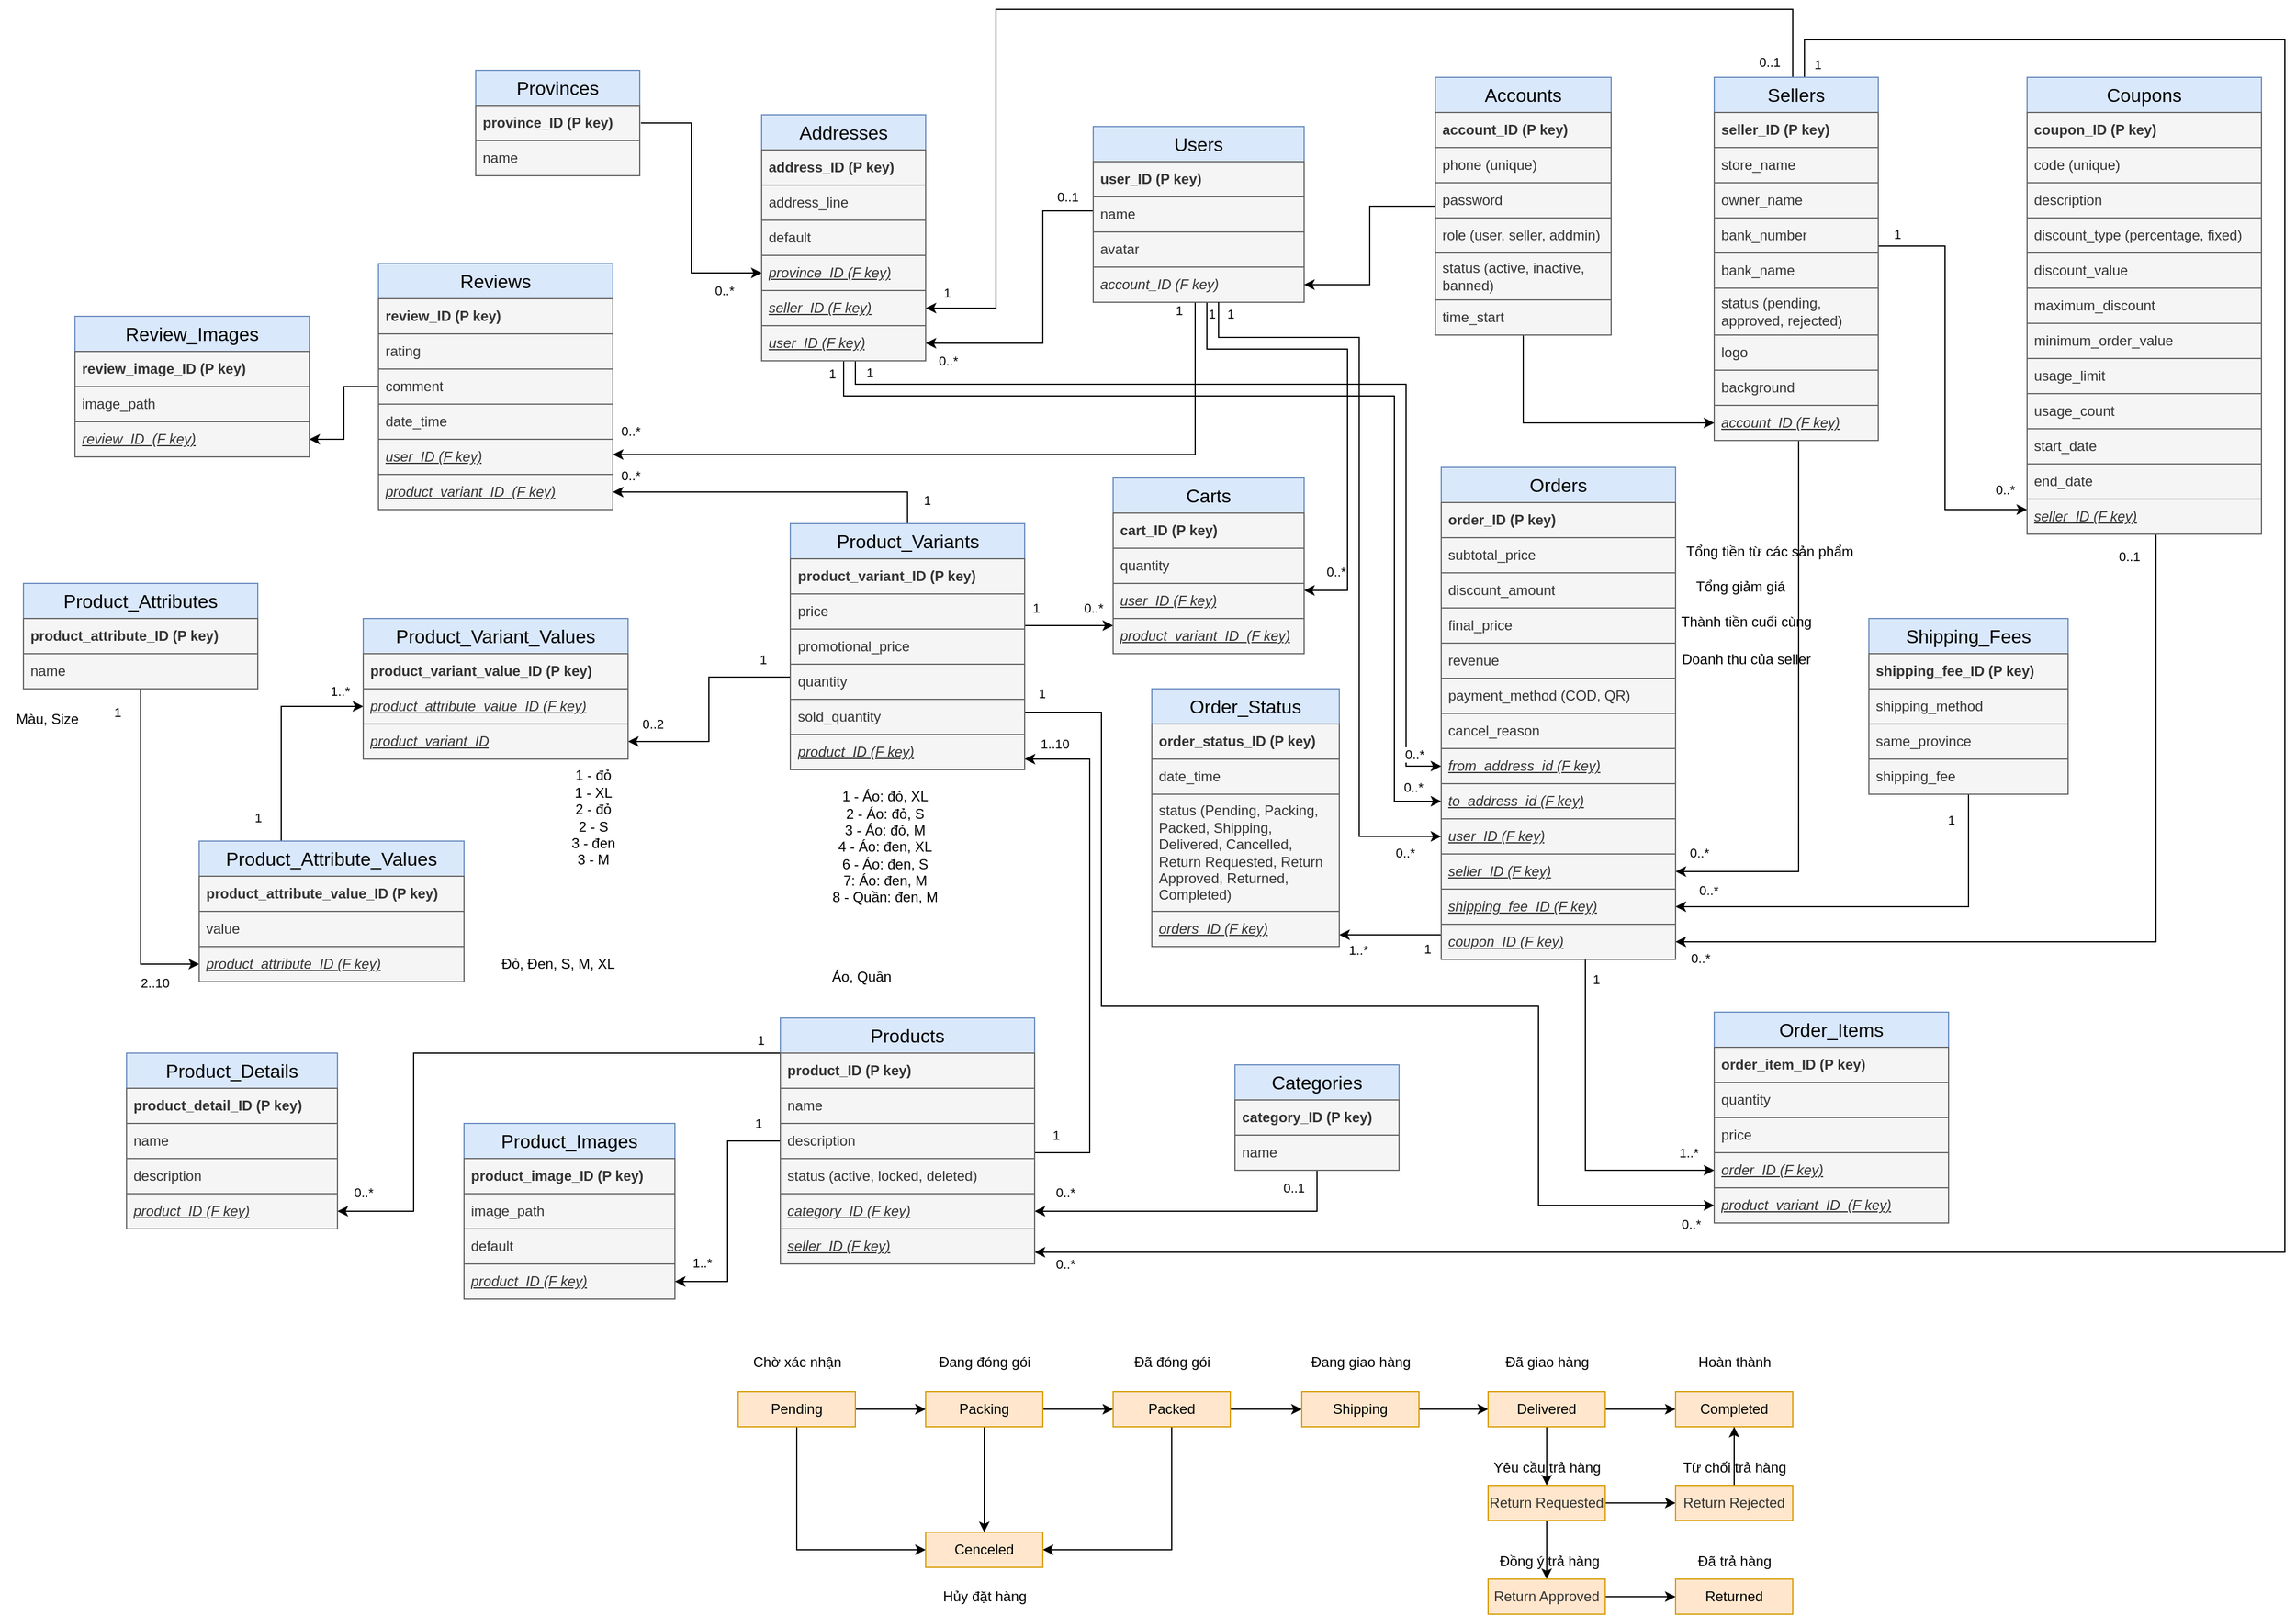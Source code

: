 <mxfile version="26.0.16">
  <diagram id="C5RBs43oDa-KdzZeNtuy" name="Page-1">
    <mxGraphModel dx="906" dy="477" grid="1" gridSize="10" guides="1" tooltips="1" connect="1" arrows="1" fold="1" page="1" pageScale="1" pageWidth="827" pageHeight="1169" math="0" shadow="0">
      <root>
        <mxCell id="WIyWlLk6GJQsqaUBKTNV-0" />
        <mxCell id="WIyWlLk6GJQsqaUBKTNV-1" parent="WIyWlLk6GJQsqaUBKTNV-0" />
        <mxCell id="ofAZB1A1xBXTMgq2kkwl-220" style="edgeStyle=orthogonalEdgeStyle;rounded=0;orthogonalLoop=1;jettySize=auto;html=1;fontFamily=Helvetica;fontSize=12;fontColor=default;fontStyle=0;swimlaneLine=0;" parent="WIyWlLk6GJQsqaUBKTNV-1" source="ofAZB1A1xBXTMgq2kkwl-0" target="ofAZB1A1xBXTMgq2kkwl-106" edge="1">
          <mxGeometry relative="1" as="geometry">
            <Array as="points">
              <mxPoint x="1270" y="400" />
            </Array>
          </mxGeometry>
        </mxCell>
        <mxCell id="1EyDuikL_Rh4mhYkpojK-46" value="0..*" style="edgeLabel;html=1;align=center;verticalAlign=middle;resizable=0;points=[];" parent="ofAZB1A1xBXTMgq2kkwl-220" vertex="1" connectable="0">
          <mxGeometry x="0.905" y="-1" relative="1" as="geometry">
            <mxPoint x="-15" y="-19" as="offset" />
          </mxGeometry>
        </mxCell>
        <mxCell id="1EyDuikL_Rh4mhYkpojK-48" value="1" style="edgeLabel;html=1;align=center;verticalAlign=middle;resizable=0;points=[];" parent="ofAZB1A1xBXTMgq2kkwl-220" vertex="1" connectable="0">
          <mxGeometry x="-0.94" relative="1" as="geometry">
            <mxPoint x="-14" y="-12" as="offset" />
          </mxGeometry>
        </mxCell>
        <mxCell id="ofAZB1A1xBXTMgq2kkwl-241" style="edgeStyle=orthogonalEdgeStyle;rounded=0;orthogonalLoop=1;jettySize=auto;html=1;fontFamily=Helvetica;fontSize=12;fontColor=default;fontStyle=0;swimlaneLine=0;" parent="WIyWlLk6GJQsqaUBKTNV-1" source="ofAZB1A1xBXTMgq2kkwl-0" target="ofAZB1A1xBXTMgq2kkwl-239" edge="1">
          <mxGeometry relative="1" as="geometry">
            <Array as="points">
              <mxPoint x="1280" y="310" />
              <mxPoint x="1400" y="310" />
              <mxPoint x="1400" y="516" />
            </Array>
          </mxGeometry>
        </mxCell>
        <mxCell id="1EyDuikL_Rh4mhYkpojK-24" value="1" style="edgeLabel;html=1;align=center;verticalAlign=middle;resizable=0;points=[];" parent="ofAZB1A1xBXTMgq2kkwl-241" vertex="1" connectable="0">
          <mxGeometry x="-0.905" y="-2" relative="1" as="geometry">
            <mxPoint x="22" y="-9" as="offset" />
          </mxGeometry>
        </mxCell>
        <mxCell id="1EyDuikL_Rh4mhYkpojK-25" value="0..*" style="edgeLabel;html=1;align=center;verticalAlign=middle;resizable=0;points=[];" parent="ofAZB1A1xBXTMgq2kkwl-241" vertex="1" connectable="0">
          <mxGeometry x="0.869" y="-1" relative="1" as="geometry">
            <mxPoint y="-15" as="offset" />
          </mxGeometry>
        </mxCell>
        <mxCell id="1EyDuikL_Rh4mhYkpojK-0" style="edgeStyle=orthogonalEdgeStyle;rounded=0;orthogonalLoop=1;jettySize=auto;html=1;" parent="WIyWlLk6GJQsqaUBKTNV-1" source="ofAZB1A1xBXTMgq2kkwl-0" target="ofAZB1A1xBXTMgq2kkwl-29" edge="1">
          <mxGeometry relative="1" as="geometry">
            <Array as="points">
              <mxPoint x="1140" y="192" />
              <mxPoint x="1140" y="305" />
            </Array>
          </mxGeometry>
        </mxCell>
        <mxCell id="1EyDuikL_Rh4mhYkpojK-5" value="0..1" style="edgeLabel;html=1;align=center;verticalAlign=middle;resizable=0;points=[];" parent="1EyDuikL_Rh4mhYkpojK-0" vertex="1" connectable="0">
          <mxGeometry x="-0.867" y="1" relative="1" as="geometry">
            <mxPoint x="-5" y="-13" as="offset" />
          </mxGeometry>
        </mxCell>
        <mxCell id="1EyDuikL_Rh4mhYkpojK-6" value="0..*" style="edgeLabel;html=1;align=center;verticalAlign=middle;resizable=0;points=[];" parent="1EyDuikL_Rh4mhYkpojK-0" vertex="1" connectable="0">
          <mxGeometry x="0.853" y="1" relative="1" as="geometry">
            <mxPoint y="14" as="offset" />
          </mxGeometry>
        </mxCell>
        <mxCell id="ofAZB1A1xBXTMgq2kkwl-0" value="Users" style="swimlane;fontStyle=0;childLayout=stackLayout;horizontal=1;startSize=30;horizontalStack=0;resizeParent=1;resizeParentMax=0;resizeLast=0;collapsible=1;marginBottom=0;whiteSpace=wrap;html=1;fillColor=#dae8fc;strokeColor=#6c8ebf;fontSize=16;swimlaneLine=0;" parent="WIyWlLk6GJQsqaUBKTNV-1" vertex="1">
          <mxGeometry x="1183" y="120" width="180" height="150" as="geometry" />
        </mxCell>
        <mxCell id="ofAZB1A1xBXTMgq2kkwl-1" value="user_ID (P key)" style="text;strokeColor=#666666;fillColor=#f5f5f5;align=left;verticalAlign=middle;spacingLeft=4;spacingRight=4;overflow=hidden;points=[[0,0.5],[1,0.5]];portConstraint=eastwest;rotatable=0;whiteSpace=wrap;html=1;fontStyle=1;horizontal=1;fontColor=#333333;swimlaneLine=0;" parent="ofAZB1A1xBXTMgq2kkwl-0" vertex="1">
          <mxGeometry y="30" width="180" height="30" as="geometry" />
        </mxCell>
        <mxCell id="ofAZB1A1xBXTMgq2kkwl-10" value="name" style="text;strokeColor=#666666;fillColor=#f5f5f5;align=left;verticalAlign=middle;spacingLeft=4;spacingRight=4;overflow=hidden;points=[[0,0.5],[1,0.5]];portConstraint=eastwest;rotatable=0;whiteSpace=wrap;html=1;fontColor=#333333;swimlaneLine=0;" parent="ofAZB1A1xBXTMgq2kkwl-0" vertex="1">
          <mxGeometry y="60" width="180" height="30" as="geometry" />
        </mxCell>
        <mxCell id="ofAZB1A1xBXTMgq2kkwl-231" value="avatar" style="text;strokeColor=#666666;fillColor=#f5f5f5;align=left;verticalAlign=middle;spacingLeft=4;spacingRight=4;overflow=hidden;points=[[0,0.5],[1,0.5]];portConstraint=eastwest;rotatable=0;whiteSpace=wrap;html=1;fontColor=#333333;swimlaneLine=0;" parent="ofAZB1A1xBXTMgq2kkwl-0" vertex="1">
          <mxGeometry y="90" width="180" height="30" as="geometry" />
        </mxCell>
        <mxCell id="ofAZB1A1xBXTMgq2kkwl-2" value="&lt;i&gt;account_ID (F key)&lt;/i&gt;" style="text;strokeColor=#666666;fillColor=#f5f5f5;align=left;verticalAlign=middle;spacingLeft=4;spacingRight=4;overflow=hidden;points=[[0,0.5],[1,0.5]];portConstraint=eastwest;rotatable=0;whiteSpace=wrap;html=1;fontColor=#333333;swimlaneLine=0;" parent="ofAZB1A1xBXTMgq2kkwl-0" vertex="1">
          <mxGeometry y="120" width="180" height="30" as="geometry" />
        </mxCell>
        <mxCell id="ofAZB1A1xBXTMgq2kkwl-64" style="edgeStyle=orthogonalEdgeStyle;rounded=0;orthogonalLoop=1;jettySize=auto;html=1;fontFamily=Helvetica;fontSize=12;fontColor=default;fontStyle=0;swimlaneLine=0;" parent="WIyWlLk6GJQsqaUBKTNV-1" source="ofAZB1A1xBXTMgq2kkwl-4" target="ofAZB1A1xBXTMgq2kkwl-207" edge="1">
          <mxGeometry relative="1" as="geometry">
            <Array as="points">
              <mxPoint x="1790" y="46" />
              <mxPoint x="2200" y="46" />
              <mxPoint x="2200" y="1081" />
            </Array>
            <mxPoint x="1860" y="80" as="sourcePoint" />
            <mxPoint x="1210" y="1081.47" as="targetPoint" />
          </mxGeometry>
        </mxCell>
        <mxCell id="1EyDuikL_Rh4mhYkpojK-74" value="0..*" style="edgeLabel;html=1;align=center;verticalAlign=middle;resizable=0;points=[];" parent="ofAZB1A1xBXTMgq2kkwl-64" vertex="1" connectable="0">
          <mxGeometry x="0.972" y="2" relative="1" as="geometry">
            <mxPoint x="-10" y="8" as="offset" />
          </mxGeometry>
        </mxCell>
        <mxCell id="1EyDuikL_Rh4mhYkpojK-75" value="1" style="edgeLabel;html=1;align=center;verticalAlign=middle;resizable=0;points=[];" parent="ofAZB1A1xBXTMgq2kkwl-64" vertex="1" connectable="0">
          <mxGeometry x="-0.985" y="-1" relative="1" as="geometry">
            <mxPoint x="10" y="8" as="offset" />
          </mxGeometry>
        </mxCell>
        <mxCell id="ofAZB1A1xBXTMgq2kkwl-88" style="edgeStyle=orthogonalEdgeStyle;rounded=0;orthogonalLoop=1;jettySize=auto;html=1;fontFamily=Helvetica;fontSize=12;fontColor=default;fontStyle=0;swimlaneLine=0;entryX=1;entryY=0.5;entryDx=0;entryDy=0;" parent="WIyWlLk6GJQsqaUBKTNV-1" target="ofAZB1A1xBXTMgq2kkwl-83" edge="1">
          <mxGeometry relative="1" as="geometry">
            <Array as="points">
              <mxPoint x="1785" y="756" />
            </Array>
            <mxPoint x="1785.023" y="312" as="sourcePoint" />
            <mxPoint x="1694.97" y="756" as="targetPoint" />
          </mxGeometry>
        </mxCell>
        <mxCell id="1EyDuikL_Rh4mhYkpojK-13" value="1" style="edgeLabel;html=1;align=center;verticalAlign=middle;resizable=0;points=[];" parent="ofAZB1A1xBXTMgq2kkwl-88" vertex="1" connectable="0">
          <mxGeometry x="-0.962" relative="1" as="geometry">
            <mxPoint x="-13" y="6" as="offset" />
          </mxGeometry>
        </mxCell>
        <mxCell id="1EyDuikL_Rh4mhYkpojK-15" value="0..*" style="edgeLabel;html=1;align=center;verticalAlign=middle;resizable=0;points=[];" parent="ofAZB1A1xBXTMgq2kkwl-88" vertex="1" connectable="0">
          <mxGeometry x="0.927" relative="1" as="geometry">
            <mxPoint y="-16" as="offset" />
          </mxGeometry>
        </mxCell>
        <mxCell id="ofAZB1A1xBXTMgq2kkwl-166" style="edgeStyle=orthogonalEdgeStyle;rounded=0;orthogonalLoop=1;jettySize=auto;html=1;fontFamily=Helvetica;fontSize=12;fontColor=default;fontStyle=0;swimlaneLine=0;" parent="WIyWlLk6GJQsqaUBKTNV-1" source="ofAZB1A1xBXTMgq2kkwl-4" target="ofAZB1A1xBXTMgq2kkwl-112" edge="1">
          <mxGeometry relative="1" as="geometry">
            <Array as="points">
              <mxPoint x="1910" y="222" />
              <mxPoint x="1910" y="447" />
            </Array>
          </mxGeometry>
        </mxCell>
        <mxCell id="1EyDuikL_Rh4mhYkpojK-11" value="1" style="edgeLabel;html=1;align=center;verticalAlign=middle;resizable=0;points=[];" parent="ofAZB1A1xBXTMgq2kkwl-166" vertex="1" connectable="0">
          <mxGeometry x="-0.909" y="2" relative="1" as="geometry">
            <mxPoint y="-8" as="offset" />
          </mxGeometry>
        </mxCell>
        <mxCell id="1EyDuikL_Rh4mhYkpojK-12" value="0..*" style="edgeLabel;html=1;align=center;verticalAlign=middle;resizable=0;points=[];" parent="ofAZB1A1xBXTMgq2kkwl-166" vertex="1" connectable="0">
          <mxGeometry x="0.916" y="2" relative="1" as="geometry">
            <mxPoint x="-4" y="-15" as="offset" />
          </mxGeometry>
        </mxCell>
        <mxCell id="1EyDuikL_Rh4mhYkpojK-1" style="edgeStyle=orthogonalEdgeStyle;rounded=0;orthogonalLoop=1;jettySize=auto;html=1;startArrow=none;startFill=0;endArrow=classic;endFill=1;" parent="WIyWlLk6GJQsqaUBKTNV-1" source="ofAZB1A1xBXTMgq2kkwl-4" target="ofAZB1A1xBXTMgq2kkwl-37" edge="1">
          <mxGeometry relative="1" as="geometry">
            <Array as="points">
              <mxPoint x="1780" y="20" />
              <mxPoint x="1100" y="20" />
              <mxPoint x="1100" y="275" />
            </Array>
          </mxGeometry>
        </mxCell>
        <mxCell id="1EyDuikL_Rh4mhYkpojK-7" value="1" style="edgeLabel;html=1;align=center;verticalAlign=middle;resizable=0;points=[];" parent="1EyDuikL_Rh4mhYkpojK-1" vertex="1" connectable="0">
          <mxGeometry x="0.96" relative="1" as="geometry">
            <mxPoint x="-3" y="-13" as="offset" />
          </mxGeometry>
        </mxCell>
        <mxCell id="1EyDuikL_Rh4mhYkpojK-8" value="0..1" style="edgeLabel;html=1;align=center;verticalAlign=middle;resizable=0;points=[];" parent="1EyDuikL_Rh4mhYkpojK-1" vertex="1" connectable="0">
          <mxGeometry x="-0.979" y="1" relative="1" as="geometry">
            <mxPoint x="-19" y="-2" as="offset" />
          </mxGeometry>
        </mxCell>
        <mxCell id="ofAZB1A1xBXTMgq2kkwl-4" value="Sellers" style="swimlane;fontStyle=0;childLayout=stackLayout;horizontal=1;startSize=30;horizontalStack=0;resizeParent=1;resizeParentMax=0;resizeLast=0;collapsible=1;marginBottom=0;whiteSpace=wrap;html=1;fillColor=#dae8fc;strokeColor=#6c8ebf;fontSize=16;swimlaneLine=0;" parent="WIyWlLk6GJQsqaUBKTNV-1" vertex="1">
          <mxGeometry x="1713" y="78" width="140" height="310" as="geometry" />
        </mxCell>
        <mxCell id="ofAZB1A1xBXTMgq2kkwl-5" value="seller_ID (P key)" style="text;strokeColor=#666666;fillColor=#f5f5f5;align=left;verticalAlign=middle;spacingLeft=4;spacingRight=4;overflow=hidden;points=[[0,0.5],[1,0.5]];portConstraint=eastwest;rotatable=0;whiteSpace=wrap;html=1;fontStyle=1;horizontal=1;fontColor=#333333;swimlaneLine=0;" parent="ofAZB1A1xBXTMgq2kkwl-4" vertex="1">
          <mxGeometry y="30" width="140" height="30" as="geometry" />
        </mxCell>
        <mxCell id="ofAZB1A1xBXTMgq2kkwl-34" value="store_name" style="text;strokeColor=#666666;fillColor=#f5f5f5;align=left;verticalAlign=middle;spacingLeft=4;spacingRight=4;overflow=hidden;points=[[0,0.5],[1,0.5]];portConstraint=eastwest;rotatable=0;whiteSpace=wrap;html=1;fontColor=#333333;swimlaneLine=0;" parent="ofAZB1A1xBXTMgq2kkwl-4" vertex="1">
          <mxGeometry y="60" width="140" height="30" as="geometry" />
        </mxCell>
        <mxCell id="ofAZB1A1xBXTMgq2kkwl-36" value="owner_name" style="text;strokeColor=#666666;fillColor=#f5f5f5;align=left;verticalAlign=middle;spacingLeft=4;spacingRight=4;overflow=hidden;points=[[0,0.5],[1,0.5]];portConstraint=eastwest;rotatable=0;whiteSpace=wrap;html=1;fontColor=#333333;swimlaneLine=0;" parent="ofAZB1A1xBXTMgq2kkwl-4" vertex="1">
          <mxGeometry y="90" width="140" height="30" as="geometry" />
        </mxCell>
        <mxCell id="CWrD077RCQJUoVNXtApu-10" value="bank_number" style="text;strokeColor=#666666;fillColor=#f5f5f5;align=left;verticalAlign=middle;spacingLeft=4;spacingRight=4;overflow=hidden;points=[[0,0.5],[1,0.5]];portConstraint=eastwest;rotatable=0;whiteSpace=wrap;html=1;fontColor=#333333;swimlaneLine=0;" vertex="1" parent="ofAZB1A1xBXTMgq2kkwl-4">
          <mxGeometry y="120" width="140" height="30" as="geometry" />
        </mxCell>
        <mxCell id="CWrD077RCQJUoVNXtApu-11" value="bank_name" style="text;strokeColor=#666666;fillColor=#f5f5f5;align=left;verticalAlign=middle;spacingLeft=4;spacingRight=4;overflow=hidden;points=[[0,0.5],[1,0.5]];portConstraint=eastwest;rotatable=0;whiteSpace=wrap;html=1;fontColor=#333333;swimlaneLine=0;" vertex="1" parent="ofAZB1A1xBXTMgq2kkwl-4">
          <mxGeometry y="150" width="140" height="30" as="geometry" />
        </mxCell>
        <mxCell id="CWrD077RCQJUoVNXtApu-12" value="status&amp;nbsp;(pending, approved, rejected)" style="text;strokeColor=#666666;fillColor=#f5f5f5;align=left;verticalAlign=middle;spacingLeft=4;spacingRight=4;overflow=hidden;points=[[0,0.5],[1,0.5]];portConstraint=eastwest;rotatable=0;whiteSpace=wrap;html=1;fontColor=#333333;swimlaneLine=0;" vertex="1" parent="ofAZB1A1xBXTMgq2kkwl-4">
          <mxGeometry y="180" width="140" height="40" as="geometry" />
        </mxCell>
        <mxCell id="ofAZB1A1xBXTMgq2kkwl-41" value="logo" style="text;strokeColor=#666666;fillColor=#f5f5f5;align=left;verticalAlign=middle;spacingLeft=4;spacingRight=4;overflow=hidden;points=[[0,0.5],[1,0.5]];portConstraint=eastwest;rotatable=0;whiteSpace=wrap;html=1;fontColor=#333333;swimlaneLine=0;" parent="ofAZB1A1xBXTMgq2kkwl-4" vertex="1">
          <mxGeometry y="220" width="140" height="30" as="geometry" />
        </mxCell>
        <mxCell id="ofAZB1A1xBXTMgq2kkwl-42" value="background" style="text;strokeColor=#666666;fillColor=#f5f5f5;align=left;verticalAlign=middle;spacingLeft=4;spacingRight=4;overflow=hidden;points=[[0,0.5],[1,0.5]];portConstraint=eastwest;rotatable=0;whiteSpace=wrap;html=1;fontColor=#333333;swimlaneLine=0;" parent="ofAZB1A1xBXTMgq2kkwl-4" vertex="1">
          <mxGeometry y="250" width="140" height="30" as="geometry" />
        </mxCell>
        <mxCell id="ofAZB1A1xBXTMgq2kkwl-6" value="account_ID (F key)" style="text;strokeColor=#666666;fillColor=#f5f5f5;align=left;verticalAlign=middle;spacingLeft=4;spacingRight=4;overflow=hidden;points=[[0,0.5],[1,0.5]];portConstraint=eastwest;rotatable=0;whiteSpace=wrap;html=1;fontColor=#333333;fontStyle=6;swimlaneLine=0;" parent="ofAZB1A1xBXTMgq2kkwl-4" vertex="1">
          <mxGeometry y="280" width="140" height="30" as="geometry" />
        </mxCell>
        <mxCell id="1EyDuikL_Rh4mhYkpojK-19" style="edgeStyle=orthogonalEdgeStyle;rounded=0;orthogonalLoop=1;jettySize=auto;html=1;" parent="WIyWlLk6GJQsqaUBKTNV-1" source="ofAZB1A1xBXTMgq2kkwl-12" target="1EyDuikL_Rh4mhYkpojK-18" edge="1">
          <mxGeometry relative="1" as="geometry">
            <Array as="points">
              <mxPoint x="980" y="340" />
              <mxPoint x="1450" y="340" />
              <mxPoint x="1450" y="666" />
            </Array>
          </mxGeometry>
        </mxCell>
        <mxCell id="1EyDuikL_Rh4mhYkpojK-28" value="0..*" style="edgeLabel;html=1;align=center;verticalAlign=middle;resizable=0;points=[];" parent="1EyDuikL_Rh4mhYkpojK-19" vertex="1" connectable="0">
          <mxGeometry x="0.946" relative="1" as="geometry">
            <mxPoint y="-10" as="offset" />
          </mxGeometry>
        </mxCell>
        <mxCell id="1EyDuikL_Rh4mhYkpojK-32" value="1" style="edgeLabel;html=1;align=center;verticalAlign=middle;resizable=0;points=[];" parent="1EyDuikL_Rh4mhYkpojK-19" vertex="1" connectable="0">
          <mxGeometry x="-0.976" y="-1" relative="1" as="geometry">
            <mxPoint x="13" as="offset" />
          </mxGeometry>
        </mxCell>
        <mxCell id="1EyDuikL_Rh4mhYkpojK-20" style="edgeStyle=orthogonalEdgeStyle;rounded=0;orthogonalLoop=1;jettySize=auto;html=1;" parent="WIyWlLk6GJQsqaUBKTNV-1" source="ofAZB1A1xBXTMgq2kkwl-12" target="1EyDuikL_Rh4mhYkpojK-17" edge="1">
          <mxGeometry relative="1" as="geometry">
            <Array as="points">
              <mxPoint x="970" y="350" />
              <mxPoint x="1440" y="350" />
              <mxPoint x="1440" y="696" />
            </Array>
          </mxGeometry>
        </mxCell>
        <mxCell id="1EyDuikL_Rh4mhYkpojK-26" value="0..*" style="edgeLabel;html=1;align=center;verticalAlign=middle;resizable=0;points=[];" parent="1EyDuikL_Rh4mhYkpojK-20" vertex="1" connectable="0">
          <mxGeometry x="0.968" relative="1" as="geometry">
            <mxPoint x="-10" y="-12" as="offset" />
          </mxGeometry>
        </mxCell>
        <mxCell id="1EyDuikL_Rh4mhYkpojK-31" value="1" style="edgeLabel;html=1;align=center;verticalAlign=middle;resizable=0;points=[];" parent="1EyDuikL_Rh4mhYkpojK-20" vertex="1" connectable="0">
          <mxGeometry x="-0.976" y="-1" relative="1" as="geometry">
            <mxPoint x="-9" as="offset" />
          </mxGeometry>
        </mxCell>
        <mxCell id="ofAZB1A1xBXTMgq2kkwl-12" value="Addresses" style="swimlane;fontStyle=0;childLayout=stackLayout;horizontal=1;startSize=30;horizontalStack=0;resizeParent=1;resizeParentMax=0;resizeLast=0;collapsible=1;marginBottom=0;whiteSpace=wrap;html=1;fillColor=#dae8fc;strokeColor=#6c8ebf;fontSize=16;swimlaneLine=0;" parent="WIyWlLk6GJQsqaUBKTNV-1" vertex="1">
          <mxGeometry x="900" y="110" width="140" height="210" as="geometry" />
        </mxCell>
        <mxCell id="ofAZB1A1xBXTMgq2kkwl-13" value="address_ID (P key)" style="text;strokeColor=#666666;fillColor=#f5f5f5;align=left;verticalAlign=middle;spacingLeft=4;spacingRight=4;overflow=hidden;points=[[0,0.5],[1,0.5]];portConstraint=eastwest;rotatable=0;whiteSpace=wrap;html=1;fontStyle=1;horizontal=1;fontColor=#333333;swimlaneLine=0;" parent="ofAZB1A1xBXTMgq2kkwl-12" vertex="1">
          <mxGeometry y="30" width="140" height="30" as="geometry" />
        </mxCell>
        <mxCell id="ofAZB1A1xBXTMgq2kkwl-16" value="address_line" style="text;strokeColor=#666666;fillColor=#f5f5f5;align=left;verticalAlign=middle;spacingLeft=4;spacingRight=4;overflow=hidden;points=[[0,0.5],[1,0.5]];portConstraint=eastwest;rotatable=0;whiteSpace=wrap;html=1;fontColor=#333333;swimlaneLine=0;" parent="ofAZB1A1xBXTMgq2kkwl-12" vertex="1">
          <mxGeometry y="60" width="140" height="30" as="geometry" />
        </mxCell>
        <mxCell id="1EyDuikL_Rh4mhYkpojK-16" value="default" style="text;strokeColor=#666666;fillColor=#f5f5f5;align=left;verticalAlign=middle;spacingLeft=4;spacingRight=4;overflow=hidden;points=[[0,0.5],[1,0.5]];portConstraint=eastwest;rotatable=0;whiteSpace=wrap;html=1;fontColor=#333333;swimlaneLine=0;" parent="ofAZB1A1xBXTMgq2kkwl-12" vertex="1">
          <mxGeometry y="90" width="140" height="30" as="geometry" />
        </mxCell>
        <mxCell id="ofAZB1A1xBXTMgq2kkwl-15" value="province_ID (F key)" style="text;strokeColor=#666666;fillColor=#f5f5f5;align=left;verticalAlign=middle;spacingLeft=4;spacingRight=4;overflow=hidden;points=[[0,0.5],[1,0.5]];portConstraint=eastwest;rotatable=0;whiteSpace=wrap;html=1;fontColor=#333333;fontStyle=6;swimlaneLine=0;" parent="ofAZB1A1xBXTMgq2kkwl-12" vertex="1">
          <mxGeometry y="120" width="140" height="30" as="geometry" />
        </mxCell>
        <mxCell id="ofAZB1A1xBXTMgq2kkwl-37" value="seller_ID (F key)" style="text;strokeColor=#666666;fillColor=#f5f5f5;align=left;verticalAlign=middle;spacingLeft=4;spacingRight=4;overflow=hidden;points=[[0,0.5],[1,0.5]];portConstraint=eastwest;rotatable=0;whiteSpace=wrap;html=1;fontColor=#333333;fontStyle=6;swimlaneLine=0;" parent="ofAZB1A1xBXTMgq2kkwl-12" vertex="1">
          <mxGeometry y="150" width="140" height="30" as="geometry" />
        </mxCell>
        <mxCell id="ofAZB1A1xBXTMgq2kkwl-29" value="user_ID (F key)" style="text;strokeColor=#666666;fillColor=#f5f5f5;align=left;verticalAlign=middle;spacingLeft=4;spacingRight=4;overflow=hidden;points=[[0,0.5],[1,0.5]];portConstraint=eastwest;rotatable=0;whiteSpace=wrap;html=1;fontColor=#333333;fontStyle=6;swimlaneLine=0;" parent="ofAZB1A1xBXTMgq2kkwl-12" vertex="1">
          <mxGeometry y="180" width="140" height="30" as="geometry" />
        </mxCell>
        <mxCell id="ofAZB1A1xBXTMgq2kkwl-235" style="edgeStyle=orthogonalEdgeStyle;rounded=0;orthogonalLoop=1;jettySize=auto;html=1;fontFamily=Helvetica;fontSize=12;fontColor=default;fontStyle=0;swimlaneLine=0;" parent="WIyWlLk6GJQsqaUBKTNV-1" source="ofAZB1A1xBXTMgq2kkwl-17" target="ofAZB1A1xBXTMgq2kkwl-15" edge="1">
          <mxGeometry relative="1" as="geometry">
            <Array as="points">
              <mxPoint x="840" y="117" />
              <mxPoint x="840" y="245" />
            </Array>
          </mxGeometry>
        </mxCell>
        <mxCell id="1EyDuikL_Rh4mhYkpojK-2" value="1" style="edgeLabel;html=1;align=center;verticalAlign=middle;resizable=0;points=[];" parent="ofAZB1A1xBXTMgq2kkwl-235" vertex="1" connectable="0">
          <mxGeometry x="-0.843" y="2" relative="1" as="geometry">
            <mxPoint x="-21" y="6" as="offset" />
          </mxGeometry>
        </mxCell>
        <mxCell id="1EyDuikL_Rh4mhYkpojK-4" value="0..*" style="edgeLabel;html=1;align=center;verticalAlign=middle;resizable=0;points=[];" parent="ofAZB1A1xBXTMgq2kkwl-235" vertex="1" connectable="0">
          <mxGeometry x="0.722" y="-2" relative="1" as="geometry">
            <mxPoint y="13" as="offset" />
          </mxGeometry>
        </mxCell>
        <mxCell id="ofAZB1A1xBXTMgq2kkwl-17" value="Provinces" style="swimlane;fontStyle=0;childLayout=stackLayout;horizontal=1;startSize=30;horizontalStack=0;resizeParent=1;resizeParentMax=0;resizeLast=0;collapsible=1;marginBottom=0;whiteSpace=wrap;html=1;fillColor=#dae8fc;strokeColor=#6c8ebf;fontSize=16;swimlaneLine=0;" parent="WIyWlLk6GJQsqaUBKTNV-1" vertex="1">
          <mxGeometry x="656" y="72" width="140" height="90" as="geometry" />
        </mxCell>
        <mxCell id="ofAZB1A1xBXTMgq2kkwl-18" value="province_ID (P key)" style="text;strokeColor=#666666;fillColor=#f5f5f5;align=left;verticalAlign=middle;spacingLeft=4;spacingRight=4;overflow=hidden;points=[[0,0.5],[1,0.5]];portConstraint=eastwest;rotatable=0;whiteSpace=wrap;html=1;fontStyle=1;horizontal=1;fontColor=#333333;swimlaneLine=0;" parent="ofAZB1A1xBXTMgq2kkwl-17" vertex="1">
          <mxGeometry y="30" width="140" height="30" as="geometry" />
        </mxCell>
        <mxCell id="ofAZB1A1xBXTMgq2kkwl-19" value="name&amp;nbsp;" style="text;strokeColor=#666666;fillColor=#f5f5f5;align=left;verticalAlign=middle;spacingLeft=4;spacingRight=4;overflow=hidden;points=[[0,0.5],[1,0.5]];portConstraint=eastwest;rotatable=0;whiteSpace=wrap;html=1;fontColor=#333333;swimlaneLine=0;" parent="ofAZB1A1xBXTMgq2kkwl-17" vertex="1">
          <mxGeometry y="60" width="140" height="30" as="geometry" />
        </mxCell>
        <mxCell id="ofAZB1A1xBXTMgq2kkwl-222" style="edgeStyle=orthogonalEdgeStyle;rounded=0;orthogonalLoop=1;jettySize=auto;html=1;fontFamily=Helvetica;fontSize=12;fontColor=default;fontStyle=0;swimlaneLine=0;" parent="WIyWlLk6GJQsqaUBKTNV-1" source="ofAZB1A1xBXTMgq2kkwl-43" target="ofAZB1A1xBXTMgq2kkwl-208" edge="1">
          <mxGeometry relative="1" as="geometry" />
        </mxCell>
        <mxCell id="1EyDuikL_Rh4mhYkpojK-72" value="0..1" style="edgeLabel;html=1;align=center;verticalAlign=middle;resizable=0;points=[];" parent="ofAZB1A1xBXTMgq2kkwl-222" vertex="1" connectable="0">
          <mxGeometry x="-0.891" y="1" relative="1" as="geometry">
            <mxPoint x="-21" as="offset" />
          </mxGeometry>
        </mxCell>
        <mxCell id="1EyDuikL_Rh4mhYkpojK-73" value="0..*" style="edgeLabel;html=1;align=center;verticalAlign=middle;resizable=0;points=[];" parent="ofAZB1A1xBXTMgq2kkwl-222" vertex="1" connectable="0">
          <mxGeometry x="0.759" y="1" relative="1" as="geometry">
            <mxPoint x="-8" y="-17" as="offset" />
          </mxGeometry>
        </mxCell>
        <mxCell id="ofAZB1A1xBXTMgq2kkwl-43" value="Categories" style="swimlane;fontStyle=0;childLayout=stackLayout;horizontal=1;startSize=30;horizontalStack=0;resizeParent=1;resizeParentMax=0;resizeLast=0;collapsible=1;marginBottom=0;whiteSpace=wrap;html=1;fillColor=#dae8fc;strokeColor=#6c8ebf;fontSize=16;swimlaneLine=0;" parent="WIyWlLk6GJQsqaUBKTNV-1" vertex="1">
          <mxGeometry x="1304" y="921" width="140" height="90" as="geometry" />
        </mxCell>
        <mxCell id="ofAZB1A1xBXTMgq2kkwl-44" value="category_ID (P key)" style="text;strokeColor=#666666;fillColor=#f5f5f5;align=left;verticalAlign=middle;spacingLeft=4;spacingRight=4;overflow=hidden;points=[[0,0.5],[1,0.5]];portConstraint=eastwest;rotatable=0;whiteSpace=wrap;html=1;fontStyle=1;horizontal=1;fontColor=#333333;swimlaneLine=0;" parent="ofAZB1A1xBXTMgq2kkwl-43" vertex="1">
          <mxGeometry y="30" width="140" height="30" as="geometry" />
        </mxCell>
        <mxCell id="ofAZB1A1xBXTMgq2kkwl-45" value="name" style="text;strokeColor=#666666;fillColor=#f5f5f5;align=left;verticalAlign=middle;spacingLeft=4;spacingRight=4;overflow=hidden;points=[[0,0.5],[1,0.5]];portConstraint=eastwest;rotatable=0;whiteSpace=wrap;html=1;fontColor=#333333;swimlaneLine=0;" parent="ofAZB1A1xBXTMgq2kkwl-43" vertex="1">
          <mxGeometry y="60" width="140" height="30" as="geometry" />
        </mxCell>
        <mxCell id="ofAZB1A1xBXTMgq2kkwl-100" style="edgeStyle=orthogonalEdgeStyle;rounded=0;orthogonalLoop=1;jettySize=auto;html=1;fontFamily=Helvetica;fontSize=12;fontColor=default;fontStyle=0;swimlaneLine=0;" parent="WIyWlLk6GJQsqaUBKTNV-1" source="ofAZB1A1xBXTMgq2kkwl-47" target="ofAZB1A1xBXTMgq2kkwl-99" edge="1">
          <mxGeometry relative="1" as="geometry">
            <Array as="points">
              <mxPoint x="1190" y="620" />
              <mxPoint x="1190" y="871" />
              <mxPoint x="1563" y="871" />
              <mxPoint x="1563" y="1041" />
            </Array>
          </mxGeometry>
        </mxCell>
        <mxCell id="1EyDuikL_Rh4mhYkpojK-41" value="0..*" style="edgeLabel;html=1;align=center;verticalAlign=middle;resizable=0;points=[];" parent="ofAZB1A1xBXTMgq2kkwl-100" vertex="1" connectable="0">
          <mxGeometry x="0.966" y="2" relative="1" as="geometry">
            <mxPoint x="-3" y="18" as="offset" />
          </mxGeometry>
        </mxCell>
        <mxCell id="1EyDuikL_Rh4mhYkpojK-42" value="1" style="edgeLabel;html=1;align=center;verticalAlign=middle;resizable=0;points=[];" parent="ofAZB1A1xBXTMgq2kkwl-100" vertex="1" connectable="0">
          <mxGeometry x="-0.941" relative="1" as="geometry">
            <mxPoint x="-16" y="-16" as="offset" />
          </mxGeometry>
        </mxCell>
        <mxCell id="ofAZB1A1xBXTMgq2kkwl-218" style="edgeStyle=orthogonalEdgeStyle;rounded=0;orthogonalLoop=1;jettySize=auto;html=1;fontFamily=Helvetica;fontSize=12;fontColor=default;fontStyle=0;swimlaneLine=0;" parent="WIyWlLk6GJQsqaUBKTNV-1" source="ofAZB1A1xBXTMgq2kkwl-47" target="ofAZB1A1xBXTMgq2kkwl-107" edge="1">
          <mxGeometry relative="1" as="geometry" />
        </mxCell>
        <mxCell id="1EyDuikL_Rh4mhYkpojK-45" value="0..*" style="edgeLabel;html=1;align=center;verticalAlign=middle;resizable=0;points=[];" parent="ofAZB1A1xBXTMgq2kkwl-218" vertex="1" connectable="0">
          <mxGeometry x="0.894" y="-2" relative="1" as="geometry">
            <mxPoint y="-12" as="offset" />
          </mxGeometry>
        </mxCell>
        <mxCell id="1EyDuikL_Rh4mhYkpojK-47" value="1" style="edgeLabel;html=1;align=center;verticalAlign=middle;resizable=0;points=[];" parent="ofAZB1A1xBXTMgq2kkwl-218" vertex="1" connectable="0">
          <mxGeometry x="-0.913" relative="1" as="geometry">
            <mxPoint x="16" y="-8" as="offset" />
          </mxGeometry>
        </mxCell>
        <mxCell id="ofAZB1A1xBXTMgq2kkwl-242" style="edgeStyle=orthogonalEdgeStyle;rounded=0;orthogonalLoop=1;jettySize=auto;html=1;fontFamily=Helvetica;fontSize=12;fontColor=default;fontStyle=0;swimlaneLine=0;" parent="WIyWlLk6GJQsqaUBKTNV-1" source="ofAZB1A1xBXTMgq2kkwl-47" target="ofAZB1A1xBXTMgq2kkwl-240" edge="1">
          <mxGeometry relative="1" as="geometry">
            <Array as="points">
              <mxPoint x="1153" y="546" />
              <mxPoint x="1153" y="546" />
            </Array>
          </mxGeometry>
        </mxCell>
        <mxCell id="1EyDuikL_Rh4mhYkpojK-43" value="0..*" style="edgeLabel;html=1;align=center;verticalAlign=middle;resizable=0;points=[];" parent="ofAZB1A1xBXTMgq2kkwl-242" vertex="1" connectable="0">
          <mxGeometry x="0.594" y="2" relative="1" as="geometry">
            <mxPoint x="-2" y="-13" as="offset" />
          </mxGeometry>
        </mxCell>
        <mxCell id="1EyDuikL_Rh4mhYkpojK-44" value="1" style="edgeLabel;html=1;align=center;verticalAlign=middle;resizable=0;points=[];" parent="ofAZB1A1xBXTMgq2kkwl-242" vertex="1" connectable="0">
          <mxGeometry x="-0.75" relative="1" as="geometry">
            <mxPoint y="-15" as="offset" />
          </mxGeometry>
        </mxCell>
        <mxCell id="iDWCcAI8SVcQ8UrFFIVu-5" style="edgeStyle=orthogonalEdgeStyle;rounded=0;orthogonalLoop=1;jettySize=auto;html=1;" parent="WIyWlLk6GJQsqaUBKTNV-1" source="ofAZB1A1xBXTMgq2kkwl-47" target="iDWCcAI8SVcQ8UrFFIVu-4" edge="1">
          <mxGeometry relative="1" as="geometry">
            <Array as="points">
              <mxPoint x="855" y="590" />
              <mxPoint x="855" y="645" />
            </Array>
          </mxGeometry>
        </mxCell>
        <mxCell id="iDWCcAI8SVcQ8UrFFIVu-6" value="1" style="edgeLabel;html=1;align=center;verticalAlign=middle;resizable=0;points=[];" parent="iDWCcAI8SVcQ8UrFFIVu-5" vertex="1" connectable="0">
          <mxGeometry x="-0.88" y="-4" relative="1" as="geometry">
            <mxPoint x="-12" y="-11" as="offset" />
          </mxGeometry>
        </mxCell>
        <mxCell id="iDWCcAI8SVcQ8UrFFIVu-7" value="0..2" style="edgeLabel;html=1;align=center;verticalAlign=middle;resizable=0;points=[];" parent="iDWCcAI8SVcQ8UrFFIVu-5" vertex="1" connectable="0">
          <mxGeometry x="0.783" y="-2" relative="1" as="geometry">
            <mxPoint y="-13" as="offset" />
          </mxGeometry>
        </mxCell>
        <mxCell id="ofAZB1A1xBXTMgq2kkwl-47" value="Product_Variants" style="swimlane;fontStyle=0;childLayout=stackLayout;horizontal=1;startSize=30;horizontalStack=0;resizeParent=1;resizeParentMax=0;resizeLast=0;collapsible=1;marginBottom=0;whiteSpace=wrap;html=1;fillColor=#dae8fc;strokeColor=#6c8ebf;fontSize=16;swimlaneLine=0;" parent="WIyWlLk6GJQsqaUBKTNV-1" vertex="1">
          <mxGeometry x="924.5" y="459" width="200" height="210" as="geometry" />
        </mxCell>
        <mxCell id="ofAZB1A1xBXTMgq2kkwl-48" value="product_variant_ID (P key)" style="text;strokeColor=#666666;fillColor=#f5f5f5;align=left;verticalAlign=middle;spacingLeft=4;spacingRight=4;overflow=hidden;points=[[0,0.5],[1,0.5]];portConstraint=eastwest;rotatable=0;whiteSpace=wrap;html=1;fontStyle=1;horizontal=1;fontColor=#333333;swimlaneLine=0;" parent="ofAZB1A1xBXTMgq2kkwl-47" vertex="1">
          <mxGeometry y="30" width="200" height="30" as="geometry" />
        </mxCell>
        <mxCell id="ofAZB1A1xBXTMgq2kkwl-51" value="price" style="text;strokeColor=#666666;fillColor=#f5f5f5;align=left;verticalAlign=middle;spacingLeft=4;spacingRight=4;overflow=hidden;points=[[0,0.5],[1,0.5]];portConstraint=eastwest;rotatable=0;whiteSpace=wrap;html=1;fontColor=#333333;swimlaneLine=0;" parent="ofAZB1A1xBXTMgq2kkwl-47" vertex="1">
          <mxGeometry y="60" width="200" height="30" as="geometry" />
        </mxCell>
        <mxCell id="iaZsUR0PWjhRFVFZvP5X-1" value="promotional_price" style="text;strokeColor=#666666;fillColor=#f5f5f5;align=left;verticalAlign=middle;spacingLeft=4;spacingRight=4;overflow=hidden;points=[[0,0.5],[1,0.5]];portConstraint=eastwest;rotatable=0;whiteSpace=wrap;html=1;fontColor=#333333;swimlaneLine=0;" parent="ofAZB1A1xBXTMgq2kkwl-47" vertex="1">
          <mxGeometry y="90" width="200" height="30" as="geometry" />
        </mxCell>
        <mxCell id="ofAZB1A1xBXTMgq2kkwl-186" value="quantity" style="text;strokeColor=#666666;fillColor=#f5f5f5;align=left;verticalAlign=middle;spacingLeft=4;spacingRight=4;overflow=hidden;points=[[0,0.5],[1,0.5]];portConstraint=eastwest;rotatable=0;whiteSpace=wrap;html=1;fontColor=#333333;swimlaneLine=0;" parent="ofAZB1A1xBXTMgq2kkwl-47" vertex="1">
          <mxGeometry y="120" width="200" height="30" as="geometry" />
        </mxCell>
        <mxCell id="ofAZB1A1xBXTMgq2kkwl-187" value="sold_quantity" style="text;strokeColor=#666666;fillColor=#f5f5f5;align=left;verticalAlign=middle;spacingLeft=4;spacingRight=4;overflow=hidden;points=[[0,0.5],[1,0.5]];portConstraint=eastwest;rotatable=0;whiteSpace=wrap;html=1;fontColor=#333333;swimlaneLine=0;" parent="ofAZB1A1xBXTMgq2kkwl-47" vertex="1">
          <mxGeometry y="150" width="200" height="30" as="geometry" />
        </mxCell>
        <mxCell id="ofAZB1A1xBXTMgq2kkwl-210" value="&lt;span style=&quot;&quot;&gt;product_ID&amp;nbsp;&lt;/span&gt;(F key)" style="text;strokeColor=#666666;fillColor=#f5f5f5;align=left;verticalAlign=middle;spacingLeft=4;spacingRight=4;overflow=hidden;points=[[0,0.5],[1,0.5]];portConstraint=eastwest;rotatable=0;whiteSpace=wrap;html=1;fontColor=#333333;fontStyle=6;swimlaneLine=0;" parent="ofAZB1A1xBXTMgq2kkwl-47" vertex="1">
          <mxGeometry y="180" width="200" height="30" as="geometry" />
        </mxCell>
        <mxCell id="ofAZB1A1xBXTMgq2kkwl-54" value="Product_Images" style="swimlane;fontStyle=0;childLayout=stackLayout;horizontal=1;startSize=30;horizontalStack=0;resizeParent=1;resizeParentMax=0;resizeLast=0;collapsible=1;marginBottom=0;whiteSpace=wrap;html=1;fillColor=#dae8fc;strokeColor=#6c8ebf;fontSize=16;swimlaneLine=0;" parent="WIyWlLk6GJQsqaUBKTNV-1" vertex="1">
          <mxGeometry x="646" y="971" width="180" height="150" as="geometry" />
        </mxCell>
        <mxCell id="ofAZB1A1xBXTMgq2kkwl-55" value="product_image_ID (P key)" style="text;strokeColor=#666666;fillColor=#f5f5f5;align=left;verticalAlign=middle;spacingLeft=4;spacingRight=4;overflow=hidden;points=[[0,0.5],[1,0.5]];portConstraint=eastwest;rotatable=0;whiteSpace=wrap;html=1;fontStyle=1;horizontal=1;fontColor=#333333;swimlaneLine=0;" parent="ofAZB1A1xBXTMgq2kkwl-54" vertex="1">
          <mxGeometry y="30" width="180" height="30" as="geometry" />
        </mxCell>
        <mxCell id="ofAZB1A1xBXTMgq2kkwl-56" value="image_path" style="text;strokeColor=#666666;fillColor=#f5f5f5;align=left;verticalAlign=middle;spacingLeft=4;spacingRight=4;overflow=hidden;points=[[0,0.5],[1,0.5]];portConstraint=eastwest;rotatable=0;whiteSpace=wrap;html=1;fontColor=#333333;swimlaneLine=0;" parent="ofAZB1A1xBXTMgq2kkwl-54" vertex="1">
          <mxGeometry y="60" width="180" height="30" as="geometry" />
        </mxCell>
        <mxCell id="1rTX2SiTg5XtZfIKa4wV-0" value="default" style="text;strokeColor=#666666;fillColor=#f5f5f5;align=left;verticalAlign=middle;spacingLeft=4;spacingRight=4;overflow=hidden;points=[[0,0.5],[1,0.5]];portConstraint=eastwest;rotatable=0;whiteSpace=wrap;html=1;fontColor=#333333;swimlaneLine=0;" parent="ofAZB1A1xBXTMgq2kkwl-54" vertex="1">
          <mxGeometry y="90" width="180" height="30" as="geometry" />
        </mxCell>
        <mxCell id="ofAZB1A1xBXTMgq2kkwl-60" value="product_ID&amp;nbsp;(F key)" style="text;strokeColor=#666666;fillColor=#f5f5f5;align=left;verticalAlign=middle;spacingLeft=4;spacingRight=4;overflow=hidden;points=[[0,0.5],[1,0.5]];portConstraint=eastwest;rotatable=0;whiteSpace=wrap;html=1;fontColor=#333333;fontStyle=6;swimlaneLine=0;" parent="ofAZB1A1xBXTMgq2kkwl-54" vertex="1">
          <mxGeometry y="120" width="180" height="30" as="geometry" />
        </mxCell>
        <mxCell id="ofAZB1A1xBXTMgq2kkwl-67" value="Product_Details" style="swimlane;fontStyle=0;childLayout=stackLayout;horizontal=1;startSize=30;horizontalStack=0;resizeParent=1;resizeParentMax=0;resizeLast=0;collapsible=1;marginBottom=0;whiteSpace=wrap;html=1;fillColor=#dae8fc;strokeColor=#6c8ebf;fontSize=16;swimlaneLine=0;" parent="WIyWlLk6GJQsqaUBKTNV-1" vertex="1">
          <mxGeometry x="358" y="911" width="180" height="150" as="geometry" />
        </mxCell>
        <mxCell id="ofAZB1A1xBXTMgq2kkwl-68" value="product_detail_ID (P key)" style="text;strokeColor=#666666;fillColor=#f5f5f5;align=left;verticalAlign=middle;spacingLeft=4;spacingRight=4;overflow=hidden;points=[[0,0.5],[1,0.5]];portConstraint=eastwest;rotatable=0;whiteSpace=wrap;html=1;fontStyle=1;horizontal=1;fontColor=#333333;swimlaneLine=0;" parent="ofAZB1A1xBXTMgq2kkwl-67" vertex="1">
          <mxGeometry y="30" width="180" height="30" as="geometry" />
        </mxCell>
        <mxCell id="ofAZB1A1xBXTMgq2kkwl-69" value="name" style="text;strokeColor=#666666;fillColor=#f5f5f5;align=left;verticalAlign=middle;spacingLeft=4;spacingRight=4;overflow=hidden;points=[[0,0.5],[1,0.5]];portConstraint=eastwest;rotatable=0;whiteSpace=wrap;html=1;fontColor=#333333;swimlaneLine=0;" parent="ofAZB1A1xBXTMgq2kkwl-67" vertex="1">
          <mxGeometry y="60" width="180" height="30" as="geometry" />
        </mxCell>
        <mxCell id="ofAZB1A1xBXTMgq2kkwl-70" value="description" style="text;strokeColor=#666666;fillColor=#f5f5f5;align=left;verticalAlign=middle;spacingLeft=4;spacingRight=4;overflow=hidden;points=[[0,0.5],[1,0.5]];portConstraint=eastwest;rotatable=0;whiteSpace=wrap;html=1;fontColor=#333333;swimlaneLine=0;" parent="ofAZB1A1xBXTMgq2kkwl-67" vertex="1">
          <mxGeometry y="90" width="180" height="30" as="geometry" />
        </mxCell>
        <mxCell id="ofAZB1A1xBXTMgq2kkwl-74" value="product_ID&amp;nbsp;(F key)" style="text;strokeColor=#666666;fillColor=#f5f5f5;align=left;verticalAlign=middle;spacingLeft=4;spacingRight=4;overflow=hidden;points=[[0,0.5],[1,0.5]];portConstraint=eastwest;rotatable=0;whiteSpace=wrap;html=1;fontColor=#333333;fontStyle=6;swimlaneLine=0;" parent="ofAZB1A1xBXTMgq2kkwl-67" vertex="1">
          <mxGeometry y="120" width="180" height="30" as="geometry" />
        </mxCell>
        <mxCell id="ofAZB1A1xBXTMgq2kkwl-101" style="edgeStyle=orthogonalEdgeStyle;rounded=0;orthogonalLoop=1;jettySize=auto;html=1;fontFamily=Helvetica;fontSize=12;fontColor=default;fontStyle=0;swimlaneLine=0;" parent="WIyWlLk6GJQsqaUBKTNV-1" source="ofAZB1A1xBXTMgq2kkwl-76" target="ofAZB1A1xBXTMgq2kkwl-98" edge="1">
          <mxGeometry relative="1" as="geometry">
            <Array as="points">
              <mxPoint x="1603" y="1011" />
            </Array>
          </mxGeometry>
        </mxCell>
        <mxCell id="1EyDuikL_Rh4mhYkpojK-39" value="1" style="edgeLabel;html=1;align=center;verticalAlign=middle;resizable=0;points=[];" parent="ofAZB1A1xBXTMgq2kkwl-101" vertex="1" connectable="0">
          <mxGeometry x="-0.83" y="1" relative="1" as="geometry">
            <mxPoint x="8" y="-8" as="offset" />
          </mxGeometry>
        </mxCell>
        <mxCell id="1EyDuikL_Rh4mhYkpojK-40" value="1..*" style="edgeLabel;html=1;align=center;verticalAlign=middle;resizable=0;points=[];" parent="ofAZB1A1xBXTMgq2kkwl-101" vertex="1" connectable="0">
          <mxGeometry x="0.871" y="-1" relative="1" as="geometry">
            <mxPoint x="-4" y="-16" as="offset" />
          </mxGeometry>
        </mxCell>
        <mxCell id="ofAZB1A1xBXTMgq2kkwl-261" style="edgeStyle=orthogonalEdgeStyle;rounded=0;orthogonalLoop=1;jettySize=auto;html=1;fontFamily=Helvetica;fontSize=12;fontColor=default;fontStyle=0;swimlaneLine=0;" parent="WIyWlLk6GJQsqaUBKTNV-1" source="ofAZB1A1xBXTMgq2kkwl-76" target="ofAZB1A1xBXTMgq2kkwl-260" edge="1">
          <mxGeometry relative="1" as="geometry">
            <Array as="points">
              <mxPoint x="1430" y="810" />
              <mxPoint x="1430" y="810" />
            </Array>
          </mxGeometry>
        </mxCell>
        <mxCell id="1EyDuikL_Rh4mhYkpojK-37" value="1" style="edgeLabel;html=1;align=center;verticalAlign=middle;resizable=0;points=[];" parent="ofAZB1A1xBXTMgq2kkwl-261" vertex="1" connectable="0">
          <mxGeometry x="-0.611" y="-3" relative="1" as="geometry">
            <mxPoint x="5" y="15" as="offset" />
          </mxGeometry>
        </mxCell>
        <mxCell id="1EyDuikL_Rh4mhYkpojK-38" value="1..*" style="edgeLabel;html=1;align=center;verticalAlign=middle;resizable=0;points=[];" parent="ofAZB1A1xBXTMgq2kkwl-261" vertex="1" connectable="0">
          <mxGeometry x="0.425" y="3" relative="1" as="geometry">
            <mxPoint x="-9" y="10" as="offset" />
          </mxGeometry>
        </mxCell>
        <mxCell id="ofAZB1A1xBXTMgq2kkwl-76" value="Orders" style="swimlane;fontStyle=0;childLayout=stackLayout;horizontal=1;startSize=30;horizontalStack=0;resizeParent=1;resizeParentMax=0;resizeLast=0;collapsible=1;marginBottom=0;whiteSpace=wrap;html=1;fillColor=#dae8fc;strokeColor=#6c8ebf;fontSize=16;swimlaneLine=0;" parent="WIyWlLk6GJQsqaUBKTNV-1" vertex="1">
          <mxGeometry x="1480" y="411" width="200" height="420" as="geometry" />
        </mxCell>
        <mxCell id="ofAZB1A1xBXTMgq2kkwl-77" value="order_ID (P key)" style="text;strokeColor=#666666;fillColor=#f5f5f5;align=left;verticalAlign=middle;spacingLeft=4;spacingRight=4;overflow=hidden;points=[[0,0.5],[1,0.5]];portConstraint=eastwest;rotatable=0;whiteSpace=wrap;html=1;fontStyle=1;horizontal=1;fontColor=#333333;swimlaneLine=0;" parent="ofAZB1A1xBXTMgq2kkwl-76" vertex="1">
          <mxGeometry y="30" width="200" height="30" as="geometry" />
        </mxCell>
        <mxCell id="0LAyey6xrbsn9K7O2qZ--2" value="subtotal_price" style="text;strokeColor=#666666;fillColor=#f5f5f5;align=left;verticalAlign=middle;spacingLeft=4;spacingRight=4;overflow=hidden;points=[[0,0.5],[1,0.5]];portConstraint=eastwest;rotatable=0;whiteSpace=wrap;html=1;fontColor=#333333;swimlaneLine=0;" parent="ofAZB1A1xBXTMgq2kkwl-76" vertex="1">
          <mxGeometry y="60" width="200" height="30" as="geometry" />
        </mxCell>
        <mxCell id="0LAyey6xrbsn9K7O2qZ--3" value="discount_amount" style="text;strokeColor=#666666;fillColor=#f5f5f5;align=left;verticalAlign=middle;spacingLeft=4;spacingRight=4;overflow=hidden;points=[[0,0.5],[1,0.5]];portConstraint=eastwest;rotatable=0;whiteSpace=wrap;html=1;fontColor=#333333;swimlaneLine=0;" parent="ofAZB1A1xBXTMgq2kkwl-76" vertex="1">
          <mxGeometry y="90" width="200" height="30" as="geometry" />
        </mxCell>
        <mxCell id="FEzsR1Lm8abCcnTgI_Qq-0" value="final_price" style="text;strokeColor=#666666;fillColor=#f5f5f5;align=left;verticalAlign=middle;spacingLeft=4;spacingRight=4;overflow=hidden;points=[[0,0.5],[1,0.5]];portConstraint=eastwest;rotatable=0;whiteSpace=wrap;html=1;fontColor=#333333;swimlaneLine=0;" parent="ofAZB1A1xBXTMgq2kkwl-76" vertex="1">
          <mxGeometry y="120" width="200" height="30" as="geometry" />
        </mxCell>
        <mxCell id="ofAZB1A1xBXTMgq2kkwl-80" value="revenue" style="text;strokeColor=#666666;fillColor=#f5f5f5;align=left;verticalAlign=middle;spacingLeft=4;spacingRight=4;overflow=hidden;points=[[0,0.5],[1,0.5]];portConstraint=eastwest;rotatable=0;whiteSpace=wrap;html=1;fontColor=#333333;swimlaneLine=0;" parent="ofAZB1A1xBXTMgq2kkwl-76" vertex="1">
          <mxGeometry y="150" width="200" height="30" as="geometry" />
        </mxCell>
        <mxCell id="ofAZB1A1xBXTMgq2kkwl-81" value="payment_method (COD, QR)" style="text;strokeColor=#666666;fillColor=#f5f5f5;align=left;verticalAlign=middle;spacingLeft=4;spacingRight=4;overflow=hidden;points=[[0,0.5],[1,0.5]];portConstraint=eastwest;rotatable=0;whiteSpace=wrap;html=1;fontColor=#333333;swimlaneLine=0;" parent="ofAZB1A1xBXTMgq2kkwl-76" vertex="1">
          <mxGeometry y="180" width="200" height="30" as="geometry" />
        </mxCell>
        <mxCell id="ofAZB1A1xBXTMgq2kkwl-86" value="cancel_reason" style="text;strokeColor=#666666;fillColor=#f5f5f5;align=left;verticalAlign=middle;spacingLeft=4;spacingRight=4;overflow=hidden;points=[[0,0.5],[1,0.5]];portConstraint=eastwest;rotatable=0;whiteSpace=wrap;html=1;fontColor=#333333;swimlaneLine=0;" parent="ofAZB1A1xBXTMgq2kkwl-76" vertex="1">
          <mxGeometry y="210" width="200" height="30" as="geometry" />
        </mxCell>
        <mxCell id="1EyDuikL_Rh4mhYkpojK-18" value="from_address_id (F key)" style="text;strokeColor=#666666;fillColor=#f5f5f5;align=left;verticalAlign=middle;spacingLeft=4;spacingRight=4;overflow=hidden;points=[[0,0.5],[1,0.5]];portConstraint=eastwest;rotatable=0;whiteSpace=wrap;html=1;fontColor=#333333;swimlaneLine=0;fontStyle=6" parent="ofAZB1A1xBXTMgq2kkwl-76" vertex="1">
          <mxGeometry y="240" width="200" height="30" as="geometry" />
        </mxCell>
        <mxCell id="1EyDuikL_Rh4mhYkpojK-17" value="to_address_id (F key)" style="text;strokeColor=#666666;fillColor=#f5f5f5;align=left;verticalAlign=middle;spacingLeft=4;spacingRight=4;overflow=hidden;points=[[0,0.5],[1,0.5]];portConstraint=eastwest;rotatable=0;whiteSpace=wrap;html=1;fontColor=#333333;swimlaneLine=0;fontStyle=6" parent="ofAZB1A1xBXTMgq2kkwl-76" vertex="1">
          <mxGeometry y="270" width="200" height="30" as="geometry" />
        </mxCell>
        <mxCell id="ofAZB1A1xBXTMgq2kkwl-82" value="user_ID (F key)" style="text;strokeColor=#666666;fillColor=#f5f5f5;align=left;verticalAlign=middle;spacingLeft=4;spacingRight=4;overflow=hidden;points=[[0,0.5],[1,0.5]];portConstraint=eastwest;rotatable=0;whiteSpace=wrap;html=1;fontColor=#333333;fontStyle=6;swimlaneLine=0;" parent="ofAZB1A1xBXTMgq2kkwl-76" vertex="1">
          <mxGeometry y="300" width="200" height="30" as="geometry" />
        </mxCell>
        <mxCell id="ofAZB1A1xBXTMgq2kkwl-83" value="seller_ID (F key)" style="text;strokeColor=#666666;fillColor=#f5f5f5;align=left;verticalAlign=middle;spacingLeft=4;spacingRight=4;overflow=hidden;points=[[0,0.5],[1,0.5]];portConstraint=eastwest;rotatable=0;whiteSpace=wrap;html=1;fontColor=#333333;fontStyle=6;swimlaneLine=0;" parent="ofAZB1A1xBXTMgq2kkwl-76" vertex="1">
          <mxGeometry y="330" width="200" height="30" as="geometry" />
        </mxCell>
        <mxCell id="ofAZB1A1xBXTMgq2kkwl-253" value="shipping_fee_ID (F key)" style="text;strokeColor=#666666;fillColor=#f5f5f5;align=left;verticalAlign=middle;spacingLeft=4;spacingRight=4;overflow=hidden;points=[[0,0.5],[1,0.5]];portConstraint=eastwest;rotatable=0;whiteSpace=wrap;html=1;fontColor=#333333;fontStyle=6;swimlaneLine=0;gradientColor=none;" parent="ofAZB1A1xBXTMgq2kkwl-76" vertex="1">
          <mxGeometry y="360" width="200" height="30" as="geometry" />
        </mxCell>
        <mxCell id="ofAZB1A1xBXTMgq2kkwl-163" value="coupon_ID (F key)" style="text;strokeColor=#666666;fillColor=#f5f5f5;align=left;verticalAlign=middle;spacingLeft=4;spacingRight=4;overflow=hidden;points=[[0,0.5],[1,0.5]];portConstraint=eastwest;rotatable=0;whiteSpace=wrap;html=1;fontColor=#333333;fontStyle=6;swimlaneLine=0;" parent="ofAZB1A1xBXTMgq2kkwl-76" vertex="1">
          <mxGeometry y="390" width="200" height="30" as="geometry" />
        </mxCell>
        <mxCell id="ofAZB1A1xBXTMgq2kkwl-87" style="edgeStyle=orthogonalEdgeStyle;rounded=0;orthogonalLoop=1;jettySize=auto;html=1;fontFamily=Helvetica;fontSize=12;fontColor=default;fontStyle=0;swimlaneLine=0;" parent="WIyWlLk6GJQsqaUBKTNV-1" source="ofAZB1A1xBXTMgq2kkwl-0" target="ofAZB1A1xBXTMgq2kkwl-82" edge="1">
          <mxGeometry relative="1" as="geometry">
            <Array as="points">
              <mxPoint x="1290" y="300" />
              <mxPoint x="1410" y="300" />
              <mxPoint x="1410" y="726" />
            </Array>
          </mxGeometry>
        </mxCell>
        <mxCell id="1EyDuikL_Rh4mhYkpojK-23" value="1" style="edgeLabel;html=1;align=center;verticalAlign=middle;resizable=0;points=[];" parent="ofAZB1A1xBXTMgq2kkwl-87" vertex="1" connectable="0">
          <mxGeometry x="-0.93" relative="1" as="geometry">
            <mxPoint x="-6" y="-13" as="offset" />
          </mxGeometry>
        </mxCell>
        <mxCell id="1EyDuikL_Rh4mhYkpojK-30" value="0..*" style="edgeLabel;html=1;align=center;verticalAlign=middle;resizable=0;points=[];" parent="ofAZB1A1xBXTMgq2kkwl-87" vertex="1" connectable="0">
          <mxGeometry x="0.863" relative="1" as="geometry">
            <mxPoint x="13" y="14" as="offset" />
          </mxGeometry>
        </mxCell>
        <mxCell id="ofAZB1A1xBXTMgq2kkwl-89" value="Order_Items" style="swimlane;fontStyle=0;childLayout=stackLayout;horizontal=1;startSize=30;horizontalStack=0;resizeParent=1;resizeParentMax=0;resizeLast=0;collapsible=1;marginBottom=0;whiteSpace=wrap;html=1;fillColor=#dae8fc;strokeColor=#6c8ebf;fontSize=16;swimlaneLine=0;" parent="WIyWlLk6GJQsqaUBKTNV-1" vertex="1">
          <mxGeometry x="1713" y="876" width="200" height="180" as="geometry" />
        </mxCell>
        <mxCell id="ofAZB1A1xBXTMgq2kkwl-90" value="order_item_ID (P key)" style="text;strokeColor=#666666;fillColor=#f5f5f5;align=left;verticalAlign=middle;spacingLeft=4;spacingRight=4;overflow=hidden;points=[[0,0.5],[1,0.5]];portConstraint=eastwest;rotatable=0;whiteSpace=wrap;html=1;fontStyle=1;horizontal=1;fontColor=#333333;swimlaneLine=0;" parent="ofAZB1A1xBXTMgq2kkwl-89" vertex="1">
          <mxGeometry y="30" width="200" height="30" as="geometry" />
        </mxCell>
        <mxCell id="ofAZB1A1xBXTMgq2kkwl-91" value="quantity" style="text;strokeColor=#666666;fillColor=#f5f5f5;align=left;verticalAlign=middle;spacingLeft=4;spacingRight=4;overflow=hidden;points=[[0,0.5],[1,0.5]];portConstraint=eastwest;rotatable=0;whiteSpace=wrap;html=1;fontColor=#333333;swimlaneLine=0;" parent="ofAZB1A1xBXTMgq2kkwl-89" vertex="1">
          <mxGeometry y="60" width="200" height="30" as="geometry" />
        </mxCell>
        <mxCell id="ofAZB1A1xBXTMgq2kkwl-92" value="price" style="text;strokeColor=#666666;fillColor=#f5f5f5;align=left;verticalAlign=middle;spacingLeft=4;spacingRight=4;overflow=hidden;points=[[0,0.5],[1,0.5]];portConstraint=eastwest;rotatable=0;whiteSpace=wrap;html=1;fontColor=#333333;swimlaneLine=0;" parent="ofAZB1A1xBXTMgq2kkwl-89" vertex="1">
          <mxGeometry y="90" width="200" height="30" as="geometry" />
        </mxCell>
        <mxCell id="ofAZB1A1xBXTMgq2kkwl-98" value="order_ID (F key)" style="text;strokeColor=#666666;fillColor=#f5f5f5;align=left;verticalAlign=middle;spacingLeft=4;spacingRight=4;overflow=hidden;points=[[0,0.5],[1,0.5]];portConstraint=eastwest;rotatable=0;whiteSpace=wrap;html=1;fontColor=#333333;fontStyle=6;swimlaneLine=0;" parent="ofAZB1A1xBXTMgq2kkwl-89" vertex="1">
          <mxGeometry y="120" width="200" height="30" as="geometry" />
        </mxCell>
        <mxCell id="ofAZB1A1xBXTMgq2kkwl-99" value="product_variant_ID&amp;nbsp;&amp;nbsp;(F key)" style="text;strokeColor=#666666;fillColor=#f5f5f5;align=left;verticalAlign=middle;spacingLeft=4;spacingRight=4;overflow=hidden;points=[[0,0.5],[1,0.5]];portConstraint=eastwest;rotatable=0;whiteSpace=wrap;html=1;fontColor=#333333;fontStyle=6;swimlaneLine=0;" parent="ofAZB1A1xBXTMgq2kkwl-89" vertex="1">
          <mxGeometry y="150" width="200" height="30" as="geometry" />
        </mxCell>
        <mxCell id="wNUcZyneQsG-yCCfMbVi-6" style="edgeStyle=orthogonalEdgeStyle;rounded=0;orthogonalLoop=1;jettySize=auto;html=1;" parent="WIyWlLk6GJQsqaUBKTNV-1" source="ofAZB1A1xBXTMgq2kkwl-102" target="wNUcZyneQsG-yCCfMbVi-5" edge="1">
          <mxGeometry relative="1" as="geometry" />
        </mxCell>
        <mxCell id="ofAZB1A1xBXTMgq2kkwl-102" value="Reviews" style="swimlane;fontStyle=0;childLayout=stackLayout;horizontal=1;startSize=30;horizontalStack=0;resizeParent=1;resizeParentMax=0;resizeLast=0;collapsible=1;marginBottom=0;whiteSpace=wrap;html=1;fillColor=#dae8fc;strokeColor=#6c8ebf;fontSize=16;swimlaneLine=0;" parent="WIyWlLk6GJQsqaUBKTNV-1" vertex="1">
          <mxGeometry x="573" y="237" width="200" height="210" as="geometry" />
        </mxCell>
        <mxCell id="ofAZB1A1xBXTMgq2kkwl-103" value="review_ID (P key)" style="text;strokeColor=#666666;fillColor=#f5f5f5;align=left;verticalAlign=middle;spacingLeft=4;spacingRight=4;overflow=hidden;points=[[0,0.5],[1,0.5]];portConstraint=eastwest;rotatable=0;whiteSpace=wrap;html=1;fontStyle=1;horizontal=1;fontColor=#333333;swimlaneLine=0;" parent="ofAZB1A1xBXTMgq2kkwl-102" vertex="1">
          <mxGeometry y="30" width="200" height="30" as="geometry" />
        </mxCell>
        <mxCell id="ofAZB1A1xBXTMgq2kkwl-104" value="rating" style="text;strokeColor=#666666;fillColor=#f5f5f5;align=left;verticalAlign=middle;spacingLeft=4;spacingRight=4;overflow=hidden;points=[[0,0.5],[1,0.5]];portConstraint=eastwest;rotatable=0;whiteSpace=wrap;html=1;fontColor=#333333;swimlaneLine=0;" parent="ofAZB1A1xBXTMgq2kkwl-102" vertex="1">
          <mxGeometry y="60" width="200" height="30" as="geometry" />
        </mxCell>
        <mxCell id="ofAZB1A1xBXTMgq2kkwl-105" value="comment" style="text;strokeColor=#666666;fillColor=#f5f5f5;align=left;verticalAlign=middle;spacingLeft=4;spacingRight=4;overflow=hidden;points=[[0,0.5],[1,0.5]];portConstraint=eastwest;rotatable=0;whiteSpace=wrap;html=1;fontColor=#333333;swimlaneLine=0;" parent="ofAZB1A1xBXTMgq2kkwl-102" vertex="1">
          <mxGeometry y="90" width="200" height="30" as="geometry" />
        </mxCell>
        <mxCell id="wNUcZyneQsG-yCCfMbVi-7" value="date_time" style="text;strokeColor=#666666;fillColor=#f5f5f5;align=left;verticalAlign=middle;spacingLeft=4;spacingRight=4;overflow=hidden;points=[[0,0.5],[1,0.5]];portConstraint=eastwest;rotatable=0;whiteSpace=wrap;html=1;fontColor=#333333;swimlaneLine=0;" parent="ofAZB1A1xBXTMgq2kkwl-102" vertex="1">
          <mxGeometry y="120" width="200" height="30" as="geometry" />
        </mxCell>
        <mxCell id="ofAZB1A1xBXTMgq2kkwl-106" value="user_ID (F key)" style="text;strokeColor=#666666;fillColor=#f5f5f5;align=left;verticalAlign=middle;spacingLeft=4;spacingRight=4;overflow=hidden;points=[[0,0.5],[1,0.5]];portConstraint=eastwest;rotatable=0;whiteSpace=wrap;html=1;fontColor=#333333;fontStyle=6;swimlaneLine=0;" parent="ofAZB1A1xBXTMgq2kkwl-102" vertex="1">
          <mxGeometry y="150" width="200" height="30" as="geometry" />
        </mxCell>
        <mxCell id="ofAZB1A1xBXTMgq2kkwl-107" value="product_variant_ID&amp;nbsp;&amp;nbsp;(F key)" style="text;strokeColor=#666666;fillColor=#f5f5f5;align=left;verticalAlign=middle;spacingLeft=4;spacingRight=4;overflow=hidden;points=[[0,0.5],[1,0.5]];portConstraint=eastwest;rotatable=0;whiteSpace=wrap;html=1;fontColor=#333333;fontStyle=6;swimlaneLine=0;" parent="ofAZB1A1xBXTMgq2kkwl-102" vertex="1">
          <mxGeometry y="180" width="200" height="30" as="geometry" />
        </mxCell>
        <mxCell id="ofAZB1A1xBXTMgq2kkwl-167" style="edgeStyle=orthogonalEdgeStyle;rounded=0;orthogonalLoop=1;jettySize=auto;html=1;fontFamily=Helvetica;fontSize=12;fontColor=default;fontStyle=0;swimlaneLine=0;" parent="WIyWlLk6GJQsqaUBKTNV-1" source="ofAZB1A1xBXTMgq2kkwl-108" target="ofAZB1A1xBXTMgq2kkwl-163" edge="1">
          <mxGeometry relative="1" as="geometry">
            <Array as="points">
              <mxPoint x="2090" y="816" />
            </Array>
          </mxGeometry>
        </mxCell>
        <mxCell id="1EyDuikL_Rh4mhYkpojK-35" value="0..1" style="edgeLabel;html=1;align=center;verticalAlign=middle;resizable=0;points=[];" parent="ofAZB1A1xBXTMgq2kkwl-167" vertex="1" connectable="0">
          <mxGeometry x="-0.951" y="3" relative="1" as="geometry">
            <mxPoint x="-26" as="offset" />
          </mxGeometry>
        </mxCell>
        <mxCell id="1EyDuikL_Rh4mhYkpojK-36" value="0..*" style="edgeLabel;html=1;align=center;verticalAlign=middle;resizable=0;points=[];" parent="ofAZB1A1xBXTMgq2kkwl-167" vertex="1" connectable="0">
          <mxGeometry x="0.915" y="2" relative="1" as="geometry">
            <mxPoint x="-11" y="12" as="offset" />
          </mxGeometry>
        </mxCell>
        <mxCell id="ofAZB1A1xBXTMgq2kkwl-108" value="Coupons" style="swimlane;fontStyle=0;childLayout=stackLayout;horizontal=1;startSize=30;horizontalStack=0;resizeParent=1;resizeParentMax=0;resizeLast=0;collapsible=1;marginBottom=0;whiteSpace=wrap;html=1;fillColor=#dae8fc;strokeColor=#6c8ebf;fontSize=16;swimlaneLine=0;" parent="WIyWlLk6GJQsqaUBKTNV-1" vertex="1">
          <mxGeometry x="1980" y="78" width="200" height="390" as="geometry" />
        </mxCell>
        <mxCell id="ofAZB1A1xBXTMgq2kkwl-109" value="coupon_ID (P key)" style="text;strokeColor=#666666;fillColor=#f5f5f5;align=left;verticalAlign=middle;spacingLeft=4;spacingRight=4;overflow=hidden;points=[[0,0.5],[1,0.5]];portConstraint=eastwest;rotatable=0;whiteSpace=wrap;html=1;fontStyle=1;horizontal=1;fontColor=#333333;swimlaneLine=0;" parent="ofAZB1A1xBXTMgq2kkwl-108" vertex="1">
          <mxGeometry y="30" width="200" height="30" as="geometry" />
        </mxCell>
        <mxCell id="ofAZB1A1xBXTMgq2kkwl-110" value="code (unique)" style="text;strokeColor=#666666;fillColor=#f5f5f5;align=left;verticalAlign=middle;spacingLeft=4;spacingRight=4;overflow=hidden;points=[[0,0.5],[1,0.5]];portConstraint=eastwest;rotatable=0;whiteSpace=wrap;html=1;fontColor=#333333;swimlaneLine=0;" parent="ofAZB1A1xBXTMgq2kkwl-108" vertex="1">
          <mxGeometry y="60" width="200" height="30" as="geometry" />
        </mxCell>
        <mxCell id="ofAZB1A1xBXTMgq2kkwl-111" value="description" style="text;strokeColor=#666666;fillColor=#f5f5f5;align=left;verticalAlign=middle;spacingLeft=4;spacingRight=4;overflow=hidden;points=[[0,0.5],[1,0.5]];portConstraint=eastwest;rotatable=0;whiteSpace=wrap;html=1;fontColor=#333333;swimlaneLine=0;" parent="ofAZB1A1xBXTMgq2kkwl-108" vertex="1">
          <mxGeometry y="90" width="200" height="30" as="geometry" />
        </mxCell>
        <mxCell id="ofAZB1A1xBXTMgq2kkwl-114" value="discount_type (percentage, fixed)" style="text;strokeColor=#666666;fillColor=#f5f5f5;align=left;verticalAlign=middle;spacingLeft=4;spacingRight=4;overflow=hidden;points=[[0,0.5],[1,0.5]];portConstraint=eastwest;rotatable=0;whiteSpace=wrap;html=1;fontColor=#333333;swimlaneLine=0;" parent="ofAZB1A1xBXTMgq2kkwl-108" vertex="1">
          <mxGeometry y="120" width="200" height="30" as="geometry" />
        </mxCell>
        <mxCell id="ofAZB1A1xBXTMgq2kkwl-228" value="discount_value" style="text;strokeColor=#666666;fillColor=#f5f5f5;align=left;verticalAlign=middle;spacingLeft=4;spacingRight=4;overflow=hidden;points=[[0,0.5],[1,0.5]];portConstraint=eastwest;rotatable=0;whiteSpace=wrap;html=1;fontColor=#333333;swimlaneLine=0;" parent="ofAZB1A1xBXTMgq2kkwl-108" vertex="1">
          <mxGeometry y="150" width="200" height="30" as="geometry" />
        </mxCell>
        <mxCell id="ofAZB1A1xBXTMgq2kkwl-115" value="maximum_discount" style="text;strokeColor=#666666;fillColor=#f5f5f5;align=left;verticalAlign=middle;spacingLeft=4;spacingRight=4;overflow=hidden;points=[[0,0.5],[1,0.5]];portConstraint=eastwest;rotatable=0;whiteSpace=wrap;html=1;fontColor=#333333;swimlaneLine=0;" parent="ofAZB1A1xBXTMgq2kkwl-108" vertex="1">
          <mxGeometry y="180" width="200" height="30" as="geometry" />
        </mxCell>
        <mxCell id="ofAZB1A1xBXTMgq2kkwl-116" value="minimum_order_value" style="text;strokeColor=#666666;fillColor=#f5f5f5;align=left;verticalAlign=middle;spacingLeft=4;spacingRight=4;overflow=hidden;points=[[0,0.5],[1,0.5]];portConstraint=eastwest;rotatable=0;whiteSpace=wrap;html=1;fontColor=#333333;swimlaneLine=0;" parent="ofAZB1A1xBXTMgq2kkwl-108" vertex="1">
          <mxGeometry y="210" width="200" height="30" as="geometry" />
        </mxCell>
        <mxCell id="ofAZB1A1xBXTMgq2kkwl-165" value="usage_limit" style="text;strokeColor=#666666;fillColor=#f5f5f5;align=left;verticalAlign=middle;spacingLeft=4;spacingRight=4;overflow=hidden;points=[[0,0.5],[1,0.5]];portConstraint=eastwest;rotatable=0;whiteSpace=wrap;html=1;fontColor=#333333;swimlaneLine=0;" parent="ofAZB1A1xBXTMgq2kkwl-108" vertex="1">
          <mxGeometry y="240" width="200" height="30" as="geometry" />
        </mxCell>
        <mxCell id="ofAZB1A1xBXTMgq2kkwl-164" value="usage_count" style="text;strokeColor=#666666;fillColor=#f5f5f5;align=left;verticalAlign=middle;spacingLeft=4;spacingRight=4;overflow=hidden;points=[[0,0.5],[1,0.5]];portConstraint=eastwest;rotatable=0;whiteSpace=wrap;html=1;fontColor=#333333;swimlaneLine=0;" parent="ofAZB1A1xBXTMgq2kkwl-108" vertex="1">
          <mxGeometry y="270" width="200" height="30" as="geometry" />
        </mxCell>
        <mxCell id="ofAZB1A1xBXTMgq2kkwl-117" value="start_date" style="text;strokeColor=#666666;fillColor=#f5f5f5;align=left;verticalAlign=middle;spacingLeft=4;spacingRight=4;overflow=hidden;points=[[0,0.5],[1,0.5]];portConstraint=eastwest;rotatable=0;whiteSpace=wrap;html=1;fontColor=#333333;swimlaneLine=0;" parent="ofAZB1A1xBXTMgq2kkwl-108" vertex="1">
          <mxGeometry y="300" width="200" height="30" as="geometry" />
        </mxCell>
        <mxCell id="ofAZB1A1xBXTMgq2kkwl-159" value="end_date" style="text;strokeColor=#666666;fillColor=#f5f5f5;align=left;verticalAlign=middle;spacingLeft=4;spacingRight=4;overflow=hidden;points=[[0,0.5],[1,0.5]];portConstraint=eastwest;rotatable=0;whiteSpace=wrap;html=1;fontColor=#333333;swimlaneLine=0;" parent="ofAZB1A1xBXTMgq2kkwl-108" vertex="1">
          <mxGeometry y="330" width="200" height="30" as="geometry" />
        </mxCell>
        <mxCell id="ofAZB1A1xBXTMgq2kkwl-112" value="seller_ID (F key)" style="text;strokeColor=#666666;fillColor=#f5f5f5;align=left;verticalAlign=middle;spacingLeft=4;spacingRight=4;overflow=hidden;points=[[0,0.5],[1,0.5]];portConstraint=eastwest;rotatable=0;whiteSpace=wrap;html=1;fontColor=#333333;fontStyle=6;swimlaneLine=0;" parent="ofAZB1A1xBXTMgq2kkwl-108" vertex="1">
          <mxGeometry y="360" width="200" height="30" as="geometry" />
        </mxCell>
        <mxCell id="ofAZB1A1xBXTMgq2kkwl-226" style="edgeStyle=orthogonalEdgeStyle;rounded=0;orthogonalLoop=1;jettySize=auto;html=1;fontFamily=Helvetica;fontSize=12;fontColor=default;fontStyle=0;swimlaneLine=0;" parent="WIyWlLk6GJQsqaUBKTNV-1" source="ofAZB1A1xBXTMgq2kkwl-188" target="ofAZB1A1xBXTMgq2kkwl-197" edge="1">
          <mxGeometry relative="1" as="geometry" />
        </mxCell>
        <mxCell id="1EyDuikL_Rh4mhYkpojK-64" value="2..10" style="edgeLabel;html=1;align=center;verticalAlign=middle;resizable=0;points=[];" parent="ofAZB1A1xBXTMgq2kkwl-226" vertex="1" connectable="0">
          <mxGeometry x="0.771" y="-2" relative="1" as="geometry">
            <mxPoint x="-6" y="14" as="offset" />
          </mxGeometry>
        </mxCell>
        <mxCell id="1EyDuikL_Rh4mhYkpojK-65" value="1" style="edgeLabel;html=1;align=center;verticalAlign=middle;resizable=0;points=[];" parent="ofAZB1A1xBXTMgq2kkwl-226" vertex="1" connectable="0">
          <mxGeometry x="-0.79" y="-3" relative="1" as="geometry">
            <mxPoint x="-17" y="-10" as="offset" />
          </mxGeometry>
        </mxCell>
        <mxCell id="ofAZB1A1xBXTMgq2kkwl-188" value="Product_Attributes" style="swimlane;fontStyle=0;childLayout=stackLayout;horizontal=1;startSize=30;horizontalStack=0;resizeParent=1;resizeParentMax=0;resizeLast=0;collapsible=1;marginBottom=0;whiteSpace=wrap;html=1;fillColor=#dae8fc;strokeColor=#6c8ebf;fontSize=16;swimlaneLine=0;" parent="WIyWlLk6GJQsqaUBKTNV-1" vertex="1">
          <mxGeometry x="270" y="510" width="200" height="90" as="geometry" />
        </mxCell>
        <mxCell id="ofAZB1A1xBXTMgq2kkwl-189" value="product_attribute_ID (P key)" style="text;strokeColor=#666666;fillColor=#f5f5f5;align=left;verticalAlign=middle;spacingLeft=4;spacingRight=4;overflow=hidden;points=[[0,0.5],[1,0.5]];portConstraint=eastwest;rotatable=0;whiteSpace=wrap;html=1;fontStyle=1;horizontal=1;fontColor=#333333;swimlaneLine=0;" parent="ofAZB1A1xBXTMgq2kkwl-188" vertex="1">
          <mxGeometry y="30" width="200" height="30" as="geometry" />
        </mxCell>
        <mxCell id="ofAZB1A1xBXTMgq2kkwl-190" value="name" style="text;strokeColor=#666666;fillColor=#f5f5f5;align=left;verticalAlign=middle;spacingLeft=4;spacingRight=4;overflow=hidden;points=[[0,0.5],[1,0.5]];portConstraint=eastwest;rotatable=0;whiteSpace=wrap;html=1;fontColor=#333333;swimlaneLine=0;" parent="ofAZB1A1xBXTMgq2kkwl-188" vertex="1">
          <mxGeometry y="60" width="200" height="30" as="geometry" />
        </mxCell>
        <mxCell id="ofAZB1A1xBXTMgq2kkwl-215" style="edgeStyle=orthogonalEdgeStyle;rounded=0;orthogonalLoop=1;jettySize=auto;html=1;fontFamily=Helvetica;fontSize=12;fontColor=default;fontStyle=0;swimlaneLine=0;" parent="WIyWlLk6GJQsqaUBKTNV-1" source="ofAZB1A1xBXTMgq2kkwl-194" target="iDWCcAI8SVcQ8UrFFIVu-3" edge="1">
          <mxGeometry relative="1" as="geometry">
            <mxPoint x="939" y="651" as="targetPoint" />
            <Array as="points">
              <mxPoint x="490" y="615" />
            </Array>
          </mxGeometry>
        </mxCell>
        <mxCell id="1EyDuikL_Rh4mhYkpojK-54" value="1..*" style="edgeLabel;html=1;align=center;verticalAlign=middle;resizable=0;points=[];" parent="ofAZB1A1xBXTMgq2kkwl-215" vertex="1" connectable="0">
          <mxGeometry x="0.838" y="-2" relative="1" as="geometry">
            <mxPoint x="-5" y="-15" as="offset" />
          </mxGeometry>
        </mxCell>
        <mxCell id="1EyDuikL_Rh4mhYkpojK-55" value="1" style="edgeLabel;html=1;align=center;verticalAlign=middle;resizable=0;points=[];" parent="ofAZB1A1xBXTMgq2kkwl-215" vertex="1" connectable="0">
          <mxGeometry x="-0.796" y="3" relative="1" as="geometry">
            <mxPoint x="-17" y="-1" as="offset" />
          </mxGeometry>
        </mxCell>
        <mxCell id="ofAZB1A1xBXTMgq2kkwl-194" value="Product_Attribute_Values" style="swimlane;fontStyle=0;childLayout=stackLayout;horizontal=1;startSize=30;horizontalStack=0;resizeParent=1;resizeParentMax=0;resizeLast=0;collapsible=1;marginBottom=0;whiteSpace=wrap;html=1;fillColor=#dae8fc;strokeColor=#6c8ebf;fontSize=16;swimlaneLine=0;" parent="WIyWlLk6GJQsqaUBKTNV-1" vertex="1">
          <mxGeometry x="420" y="730" width="226" height="120" as="geometry" />
        </mxCell>
        <mxCell id="ofAZB1A1xBXTMgq2kkwl-195" value="product_attribute_value_ID (P key)" style="text;strokeColor=#666666;fillColor=#f5f5f5;align=left;verticalAlign=middle;spacingLeft=4;spacingRight=4;overflow=hidden;points=[[0,0.5],[1,0.5]];portConstraint=eastwest;rotatable=0;whiteSpace=wrap;html=1;fontStyle=1;horizontal=1;fontColor=#333333;swimlaneLine=0;" parent="ofAZB1A1xBXTMgq2kkwl-194" vertex="1">
          <mxGeometry y="30" width="226" height="30" as="geometry" />
        </mxCell>
        <mxCell id="ofAZB1A1xBXTMgq2kkwl-196" value="value" style="text;strokeColor=#666666;fillColor=#f5f5f5;align=left;verticalAlign=middle;spacingLeft=4;spacingRight=4;overflow=hidden;points=[[0,0.5],[1,0.5]];portConstraint=eastwest;rotatable=0;whiteSpace=wrap;html=1;fontColor=#333333;swimlaneLine=0;" parent="ofAZB1A1xBXTMgq2kkwl-194" vertex="1">
          <mxGeometry y="60" width="226" height="30" as="geometry" />
        </mxCell>
        <mxCell id="ofAZB1A1xBXTMgq2kkwl-197" value="product_attribute_ID (F key)" style="text;strokeColor=#666666;fillColor=#f5f5f5;align=left;verticalAlign=middle;spacingLeft=4;spacingRight=4;overflow=hidden;points=[[0,0.5],[1,0.5]];portConstraint=eastwest;rotatable=0;whiteSpace=wrap;html=1;fontColor=#333333;fontStyle=6;swimlaneLine=0;" parent="ofAZB1A1xBXTMgq2kkwl-194" vertex="1">
          <mxGeometry y="90" width="226" height="30" as="geometry" />
        </mxCell>
        <mxCell id="ofAZB1A1xBXTMgq2kkwl-216" style="edgeStyle=orthogonalEdgeStyle;rounded=0;orthogonalLoop=1;jettySize=auto;html=1;fontFamily=Helvetica;fontSize=12;fontColor=default;fontStyle=0;swimlaneLine=0;" parent="WIyWlLk6GJQsqaUBKTNV-1" source="ofAZB1A1xBXTMgq2kkwl-199" target="ofAZB1A1xBXTMgq2kkwl-210" edge="1">
          <mxGeometry relative="1" as="geometry">
            <Array as="points">
              <mxPoint x="1180" y="996" />
              <mxPoint x="1180" y="660" />
            </Array>
          </mxGeometry>
        </mxCell>
        <mxCell id="1EyDuikL_Rh4mhYkpojK-66" value="1" style="edgeLabel;html=1;align=center;verticalAlign=middle;resizable=0;points=[];" parent="ofAZB1A1xBXTMgq2kkwl-216" vertex="1" connectable="0">
          <mxGeometry x="-0.885" y="2" relative="1" as="geometry">
            <mxPoint x="-7" y="-13" as="offset" />
          </mxGeometry>
        </mxCell>
        <mxCell id="1EyDuikL_Rh4mhYkpojK-67" value="1..10" style="edgeLabel;html=1;align=center;verticalAlign=middle;resizable=0;points=[];" parent="ofAZB1A1xBXTMgq2kkwl-216" vertex="1" connectable="0">
          <mxGeometry x="0.838" y="3" relative="1" as="geometry">
            <mxPoint x="-10" y="-16" as="offset" />
          </mxGeometry>
        </mxCell>
        <mxCell id="ofAZB1A1xBXTMgq2kkwl-223" style="edgeStyle=orthogonalEdgeStyle;rounded=0;orthogonalLoop=1;jettySize=auto;html=1;fontFamily=Helvetica;fontSize=12;fontColor=default;fontStyle=0;swimlaneLine=0;" parent="WIyWlLk6GJQsqaUBKTNV-1" source="ofAZB1A1xBXTMgq2kkwl-199" target="ofAZB1A1xBXTMgq2kkwl-74" edge="1">
          <mxGeometry relative="1" as="geometry">
            <Array as="points">
              <mxPoint x="603" y="911" />
              <mxPoint x="603" y="1046" />
            </Array>
          </mxGeometry>
        </mxCell>
        <mxCell id="1EyDuikL_Rh4mhYkpojK-68" value="1" style="edgeLabel;html=1;align=center;verticalAlign=middle;resizable=0;points=[];" parent="ofAZB1A1xBXTMgq2kkwl-223" vertex="1" connectable="0">
          <mxGeometry x="-0.931" y="-2" relative="1" as="geometry">
            <mxPoint y="-9" as="offset" />
          </mxGeometry>
        </mxCell>
        <mxCell id="1EyDuikL_Rh4mhYkpojK-69" value="0..*" style="edgeLabel;html=1;align=center;verticalAlign=middle;resizable=0;points=[];" parent="ofAZB1A1xBXTMgq2kkwl-223" vertex="1" connectable="0">
          <mxGeometry x="0.907" y="-1" relative="1" as="geometry">
            <mxPoint x="-2" y="-15" as="offset" />
          </mxGeometry>
        </mxCell>
        <mxCell id="ofAZB1A1xBXTMgq2kkwl-225" style="edgeStyle=orthogonalEdgeStyle;rounded=0;orthogonalLoop=1;jettySize=auto;html=1;fontFamily=Helvetica;fontSize=12;fontColor=default;fontStyle=0;swimlaneLine=0;" parent="WIyWlLk6GJQsqaUBKTNV-1" source="ofAZB1A1xBXTMgq2kkwl-199" target="ofAZB1A1xBXTMgq2kkwl-60" edge="1">
          <mxGeometry relative="1" as="geometry">
            <Array as="points">
              <mxPoint x="871" y="986" />
              <mxPoint x="871" y="1106" />
            </Array>
          </mxGeometry>
        </mxCell>
        <mxCell id="1EyDuikL_Rh4mhYkpojK-70" value="1" style="edgeLabel;html=1;align=center;verticalAlign=middle;resizable=0;points=[];" parent="ofAZB1A1xBXTMgq2kkwl-225" vertex="1" connectable="0">
          <mxGeometry x="-0.82" y="-2" relative="1" as="geometry">
            <mxPoint y="-13" as="offset" />
          </mxGeometry>
        </mxCell>
        <mxCell id="1EyDuikL_Rh4mhYkpojK-71" value="1..*" style="edgeLabel;html=1;align=center;verticalAlign=middle;resizable=0;points=[];" parent="ofAZB1A1xBXTMgq2kkwl-225" vertex="1" connectable="0">
          <mxGeometry x="0.786" y="-1" relative="1" as="geometry">
            <mxPoint y="-15" as="offset" />
          </mxGeometry>
        </mxCell>
        <mxCell id="ofAZB1A1xBXTMgq2kkwl-199" value="Products" style="swimlane;fontStyle=0;childLayout=stackLayout;horizontal=1;startSize=30;horizontalStack=0;resizeParent=1;resizeParentMax=0;resizeLast=0;collapsible=1;marginBottom=0;whiteSpace=wrap;html=1;fillColor=#dae8fc;strokeColor=#6c8ebf;fontSize=16;swimlaneLine=0;" parent="WIyWlLk6GJQsqaUBKTNV-1" vertex="1">
          <mxGeometry x="916" y="881" width="217" height="210" as="geometry">
            <mxRectangle x="500" y="1000" width="180" height="30" as="alternateBounds" />
          </mxGeometry>
        </mxCell>
        <mxCell id="ofAZB1A1xBXTMgq2kkwl-200" value="product_ID (P key)" style="text;strokeColor=#666666;fillColor=#f5f5f5;align=left;verticalAlign=middle;spacingLeft=4;spacingRight=4;overflow=hidden;points=[[0,0.5],[1,0.5]];portConstraint=eastwest;rotatable=0;whiteSpace=wrap;html=1;fontStyle=1;horizontal=1;fontColor=#333333;swimlaneLine=0;" parent="ofAZB1A1xBXTMgq2kkwl-199" vertex="1">
          <mxGeometry y="30" width="217" height="30" as="geometry" />
        </mxCell>
        <mxCell id="ofAZB1A1xBXTMgq2kkwl-201" value="name" style="text;strokeColor=#666666;fillColor=#f5f5f5;align=left;verticalAlign=middle;spacingLeft=4;spacingRight=4;overflow=hidden;points=[[0,0.5],[1,0.5]];portConstraint=eastwest;rotatable=0;whiteSpace=wrap;html=1;fontColor=#333333;swimlaneLine=0;" parent="ofAZB1A1xBXTMgq2kkwl-199" vertex="1">
          <mxGeometry y="60" width="217" height="30" as="geometry" />
        </mxCell>
        <mxCell id="ofAZB1A1xBXTMgq2kkwl-202" value="description" style="text;strokeColor=#666666;fillColor=#f5f5f5;align=left;verticalAlign=middle;spacingLeft=4;spacingRight=4;overflow=hidden;points=[[0,0.5],[1,0.5]];portConstraint=eastwest;rotatable=0;whiteSpace=wrap;html=1;fontColor=#333333;swimlaneLine=0;" parent="ofAZB1A1xBXTMgq2kkwl-199" vertex="1">
          <mxGeometry y="90" width="217" height="30" as="geometry" />
        </mxCell>
        <mxCell id="ofAZB1A1xBXTMgq2kkwl-206" value="status (active, locked, deleted)" style="text;strokeColor=#666666;fillColor=#f5f5f5;align=left;verticalAlign=middle;spacingLeft=4;spacingRight=4;overflow=hidden;points=[[0,0.5],[1,0.5]];portConstraint=eastwest;rotatable=0;whiteSpace=wrap;html=1;fontColor=#333333;swimlaneLine=0;" parent="ofAZB1A1xBXTMgq2kkwl-199" vertex="1">
          <mxGeometry y="120" width="217" height="30" as="geometry" />
        </mxCell>
        <mxCell id="ofAZB1A1xBXTMgq2kkwl-208" value="category_ID (F key)" style="text;strokeColor=#666666;fillColor=#f5f5f5;align=left;verticalAlign=middle;spacingLeft=4;spacingRight=4;overflow=hidden;points=[[0,0.5],[1,0.5]];portConstraint=eastwest;rotatable=0;whiteSpace=wrap;html=1;fontColor=#333333;fontStyle=6;swimlaneLine=0;" parent="ofAZB1A1xBXTMgq2kkwl-199" vertex="1">
          <mxGeometry y="150" width="217" height="30" as="geometry" />
        </mxCell>
        <mxCell id="ofAZB1A1xBXTMgq2kkwl-207" value="seller_ID (F key)" style="text;strokeColor=#666666;fillColor=#f5f5f5;align=left;verticalAlign=middle;spacingLeft=4;spacingRight=4;overflow=hidden;points=[[0,0.5],[1,0.5]];portConstraint=eastwest;rotatable=0;whiteSpace=wrap;html=1;fontColor=#333333;fontStyle=6;swimlaneLine=0;" parent="ofAZB1A1xBXTMgq2kkwl-199" vertex="1">
          <mxGeometry y="180" width="217" height="30" as="geometry" />
        </mxCell>
        <mxCell id="ofAZB1A1xBXTMgq2kkwl-236" value="Carts" style="swimlane;fontStyle=0;childLayout=stackLayout;horizontal=1;startSize=30;horizontalStack=0;resizeParent=1;resizeParentMax=0;resizeLast=0;collapsible=1;marginBottom=0;whiteSpace=wrap;html=1;fillColor=#dae8fc;strokeColor=#6c8ebf;fontSize=16;swimlaneLine=0;" parent="WIyWlLk6GJQsqaUBKTNV-1" vertex="1">
          <mxGeometry x="1200" y="420" width="163" height="150" as="geometry" />
        </mxCell>
        <mxCell id="ofAZB1A1xBXTMgq2kkwl-237" value="cart_ID (P key)" style="text;strokeColor=#666666;fillColor=#f5f5f5;align=left;verticalAlign=middle;spacingLeft=4;spacingRight=4;overflow=hidden;points=[[0,0.5],[1,0.5]];portConstraint=eastwest;rotatable=0;whiteSpace=wrap;html=1;fontStyle=1;horizontal=1;fontColor=#333333;swimlaneLine=0;" parent="ofAZB1A1xBXTMgq2kkwl-236" vertex="1">
          <mxGeometry y="30" width="163" height="30" as="geometry" />
        </mxCell>
        <mxCell id="ofAZB1A1xBXTMgq2kkwl-238" value="quantity" style="text;strokeColor=#666666;fillColor=#f5f5f5;align=left;verticalAlign=middle;spacingLeft=4;spacingRight=4;overflow=hidden;points=[[0,0.5],[1,0.5]];portConstraint=eastwest;rotatable=0;whiteSpace=wrap;html=1;fontColor=#333333;swimlaneLine=0;" parent="ofAZB1A1xBXTMgq2kkwl-236" vertex="1">
          <mxGeometry y="60" width="163" height="30" as="geometry" />
        </mxCell>
        <mxCell id="ofAZB1A1xBXTMgq2kkwl-239" value="user_ID (F key)" style="text;strokeColor=#666666;fillColor=#f5f5f5;align=left;verticalAlign=middle;spacingLeft=4;spacingRight=4;overflow=hidden;points=[[0,0.5],[1,0.5]];portConstraint=eastwest;rotatable=0;whiteSpace=wrap;html=1;fontColor=#333333;fontStyle=6;swimlaneLine=0;" parent="ofAZB1A1xBXTMgq2kkwl-236" vertex="1">
          <mxGeometry y="90" width="163" height="30" as="geometry" />
        </mxCell>
        <mxCell id="ofAZB1A1xBXTMgq2kkwl-240" value="product_variant_ID&amp;nbsp;&amp;nbsp;(F key)" style="text;strokeColor=#666666;fillColor=#f5f5f5;align=left;verticalAlign=middle;spacingLeft=4;spacingRight=4;overflow=hidden;points=[[0,0.5],[1,0.5]];portConstraint=eastwest;rotatable=0;whiteSpace=wrap;html=1;fontColor=#333333;fontStyle=6;swimlaneLine=0;" parent="ofAZB1A1xBXTMgq2kkwl-236" vertex="1">
          <mxGeometry y="120" width="163" height="30" as="geometry" />
        </mxCell>
        <mxCell id="ofAZB1A1xBXTMgq2kkwl-254" style="edgeStyle=orthogonalEdgeStyle;rounded=0;orthogonalLoop=1;jettySize=auto;html=1;fontFamily=Helvetica;fontSize=12;fontColor=default;fontStyle=0;swimlaneLine=0;" parent="WIyWlLk6GJQsqaUBKTNV-1" source="ofAZB1A1xBXTMgq2kkwl-248" target="ofAZB1A1xBXTMgq2kkwl-253" edge="1">
          <mxGeometry relative="1" as="geometry" />
        </mxCell>
        <mxCell id="1EyDuikL_Rh4mhYkpojK-33" value="1" style="edgeLabel;html=1;align=center;verticalAlign=middle;resizable=0;points=[];" parent="ofAZB1A1xBXTMgq2kkwl-254" vertex="1" connectable="0">
          <mxGeometry x="-0.876" y="-2" relative="1" as="geometry">
            <mxPoint x="-13" as="offset" />
          </mxGeometry>
        </mxCell>
        <mxCell id="1EyDuikL_Rh4mhYkpojK-34" value="0..*" style="edgeLabel;html=1;align=center;verticalAlign=middle;resizable=0;points=[];" parent="ofAZB1A1xBXTMgq2kkwl-254" vertex="1" connectable="0">
          <mxGeometry x="0.77" y="-2" relative="1" as="geometry">
            <mxPoint x="-12" y="-12" as="offset" />
          </mxGeometry>
        </mxCell>
        <mxCell id="ofAZB1A1xBXTMgq2kkwl-248" value="Shipping_Fees" style="swimlane;fontStyle=0;childLayout=stackLayout;horizontal=1;startSize=30;horizontalStack=0;resizeParent=1;resizeParentMax=0;resizeLast=0;collapsible=1;marginBottom=0;whiteSpace=wrap;html=1;fillColor=#dae8fc;strokeColor=#6c8ebf;fontSize=16;swimlaneLine=0;" parent="WIyWlLk6GJQsqaUBKTNV-1" vertex="1">
          <mxGeometry x="1845" y="540" width="170" height="150" as="geometry" />
        </mxCell>
        <mxCell id="ofAZB1A1xBXTMgq2kkwl-249" value="shipping_fee_ID (P key)" style="text;strokeColor=#666666;fillColor=#f5f5f5;align=left;verticalAlign=middle;spacingLeft=4;spacingRight=4;overflow=hidden;points=[[0,0.5],[1,0.5]];portConstraint=eastwest;rotatable=0;whiteSpace=wrap;html=1;fontStyle=1;horizontal=1;fontColor=#333333;swimlaneLine=0;" parent="ofAZB1A1xBXTMgq2kkwl-248" vertex="1">
          <mxGeometry y="30" width="170" height="30" as="geometry" />
        </mxCell>
        <mxCell id="ofAZB1A1xBXTMgq2kkwl-250" value="shipping_method" style="text;strokeColor=#666666;fillColor=#f5f5f5;align=left;verticalAlign=middle;spacingLeft=4;spacingRight=4;overflow=hidden;points=[[0,0.5],[1,0.5]];portConstraint=eastwest;rotatable=0;whiteSpace=wrap;html=1;fontColor=#333333;swimlaneLine=0;" parent="ofAZB1A1xBXTMgq2kkwl-248" vertex="1">
          <mxGeometry y="60" width="170" height="30" as="geometry" />
        </mxCell>
        <mxCell id="1EyDuikL_Rh4mhYkpojK-21" value="same_province" style="text;strokeColor=#666666;fillColor=#f5f5f5;align=left;verticalAlign=middle;spacingLeft=4;spacingRight=4;overflow=hidden;points=[[0,0.5],[1,0.5]];portConstraint=eastwest;rotatable=0;whiteSpace=wrap;html=1;fontColor=#333333;swimlaneLine=0;" parent="ofAZB1A1xBXTMgq2kkwl-248" vertex="1">
          <mxGeometry y="90" width="170" height="30" as="geometry" />
        </mxCell>
        <mxCell id="1EyDuikL_Rh4mhYkpojK-22" value="shipping_fee" style="text;strokeColor=#666666;fillColor=#f5f5f5;align=left;verticalAlign=middle;spacingLeft=4;spacingRight=4;overflow=hidden;points=[[0,0.5],[1,0.5]];portConstraint=eastwest;rotatable=0;whiteSpace=wrap;html=1;fontColor=#333333;swimlaneLine=0;" parent="ofAZB1A1xBXTMgq2kkwl-248" vertex="1">
          <mxGeometry y="120" width="170" height="30" as="geometry" />
        </mxCell>
        <mxCell id="ofAZB1A1xBXTMgq2kkwl-256" value="Order_Status" style="swimlane;fontStyle=0;childLayout=stackLayout;horizontal=1;startSize=30;horizontalStack=0;resizeParent=1;resizeParentMax=0;resizeLast=0;collapsible=1;marginBottom=0;whiteSpace=wrap;html=1;fillColor=#dae8fc;strokeColor=#6c8ebf;fontSize=16;swimlaneLine=0;" parent="WIyWlLk6GJQsqaUBKTNV-1" vertex="1">
          <mxGeometry x="1233" y="600" width="160" height="220" as="geometry" />
        </mxCell>
        <mxCell id="ofAZB1A1xBXTMgq2kkwl-257" value="order_status_ID (P key)" style="text;strokeColor=#666666;fillColor=#f5f5f5;align=left;verticalAlign=middle;spacingLeft=4;spacingRight=4;overflow=hidden;points=[[0,0.5],[1,0.5]];portConstraint=eastwest;rotatable=0;whiteSpace=wrap;html=1;fontStyle=1;horizontal=1;fontColor=#333333;swimlaneLine=0;" parent="ofAZB1A1xBXTMgq2kkwl-256" vertex="1">
          <mxGeometry y="30" width="160" height="30" as="geometry" />
        </mxCell>
        <mxCell id="PU1UScnhJkJXrWozJf2H-1" value="date_time" style="text;strokeColor=#666666;fillColor=#f5f5f5;align=left;verticalAlign=middle;spacingLeft=4;spacingRight=4;overflow=hidden;points=[[0,0.5],[1,0.5]];portConstraint=eastwest;rotatable=0;whiteSpace=wrap;html=1;fontColor=#333333;swimlaneLine=0;" parent="ofAZB1A1xBXTMgq2kkwl-256" vertex="1">
          <mxGeometry y="60" width="160" height="30" as="geometry" />
        </mxCell>
        <mxCell id="ofAZB1A1xBXTMgq2kkwl-258" value="status (Pending, Packing, Packed, Shipping, Delivered, Cancelled, Return Requested, Return Approved, Returned, Completed)" style="text;strokeColor=#666666;fillColor=#f5f5f5;align=left;verticalAlign=middle;spacingLeft=4;spacingRight=4;overflow=hidden;points=[[0,0.5],[1,0.5]];portConstraint=eastwest;rotatable=0;whiteSpace=wrap;html=1;fontColor=#333333;swimlaneLine=0;" parent="ofAZB1A1xBXTMgq2kkwl-256" vertex="1">
          <mxGeometry y="90" width="160" height="100" as="geometry" />
        </mxCell>
        <mxCell id="ofAZB1A1xBXTMgq2kkwl-260" value="orders_ID (F key)" style="text;strokeColor=#666666;fillColor=#f5f5f5;align=left;verticalAlign=middle;spacingLeft=4;spacingRight=4;overflow=hidden;points=[[0,0.5],[1,0.5]];portConstraint=eastwest;rotatable=0;whiteSpace=wrap;html=1;fontColor=#333333;fontStyle=6;swimlaneLine=0;" parent="ofAZB1A1xBXTMgq2kkwl-256" vertex="1">
          <mxGeometry y="190" width="160" height="30" as="geometry" />
        </mxCell>
        <mxCell id="TMi3HVzkasfOs0P-VsNM-11" value="" style="edgeStyle=orthogonalEdgeStyle;rounded=0;orthogonalLoop=1;jettySize=auto;html=1;" parent="WIyWlLk6GJQsqaUBKTNV-1" source="TMi3HVzkasfOs0P-VsNM-0" target="TMi3HVzkasfOs0P-VsNM-2" edge="1">
          <mxGeometry relative="1" as="geometry" />
        </mxCell>
        <mxCell id="TMi3HVzkasfOs0P-VsNM-20" style="edgeStyle=orthogonalEdgeStyle;rounded=0;orthogonalLoop=1;jettySize=auto;html=1;" parent="WIyWlLk6GJQsqaUBKTNV-1" source="TMi3HVzkasfOs0P-VsNM-0" target="TMi3HVzkasfOs0P-VsNM-7" edge="1">
          <mxGeometry relative="1" as="geometry">
            <Array as="points">
              <mxPoint x="930" y="1335" />
            </Array>
          </mxGeometry>
        </mxCell>
        <mxCell id="TMi3HVzkasfOs0P-VsNM-0" value="Pending" style="rounded=0;whiteSpace=wrap;html=1;fillColor=#ffe6cc;strokeColor=#d79b00;" parent="WIyWlLk6GJQsqaUBKTNV-1" vertex="1">
          <mxGeometry x="880" y="1200" width="100" height="30" as="geometry" />
        </mxCell>
        <mxCell id="TMi3HVzkasfOs0P-VsNM-12" style="edgeStyle=orthogonalEdgeStyle;rounded=0;orthogonalLoop=1;jettySize=auto;html=1;" parent="WIyWlLk6GJQsqaUBKTNV-1" source="TMi3HVzkasfOs0P-VsNM-2" target="TMi3HVzkasfOs0P-VsNM-3" edge="1">
          <mxGeometry relative="1" as="geometry" />
        </mxCell>
        <mxCell id="TMi3HVzkasfOs0P-VsNM-18" style="edgeStyle=orthogonalEdgeStyle;rounded=0;orthogonalLoop=1;jettySize=auto;html=1;" parent="WIyWlLk6GJQsqaUBKTNV-1" source="TMi3HVzkasfOs0P-VsNM-2" target="TMi3HVzkasfOs0P-VsNM-7" edge="1">
          <mxGeometry relative="1" as="geometry" />
        </mxCell>
        <mxCell id="TMi3HVzkasfOs0P-VsNM-2" value="Packing" style="rounded=0;whiteSpace=wrap;html=1;fillColor=#ffe6cc;strokeColor=#d79b00;" parent="WIyWlLk6GJQsqaUBKTNV-1" vertex="1">
          <mxGeometry x="1040" y="1200" width="100" height="30" as="geometry" />
        </mxCell>
        <mxCell id="TMi3HVzkasfOs0P-VsNM-14" style="edgeStyle=orthogonalEdgeStyle;rounded=0;orthogonalLoop=1;jettySize=auto;html=1;" parent="WIyWlLk6GJQsqaUBKTNV-1" source="TMi3HVzkasfOs0P-VsNM-3" target="TMi3HVzkasfOs0P-VsNM-5" edge="1">
          <mxGeometry relative="1" as="geometry" />
        </mxCell>
        <mxCell id="TMi3HVzkasfOs0P-VsNM-19" style="edgeStyle=orthogonalEdgeStyle;rounded=0;orthogonalLoop=1;jettySize=auto;html=1;" parent="WIyWlLk6GJQsqaUBKTNV-1" source="TMi3HVzkasfOs0P-VsNM-3" target="TMi3HVzkasfOs0P-VsNM-7" edge="1">
          <mxGeometry relative="1" as="geometry">
            <Array as="points">
              <mxPoint x="1250" y="1335" />
            </Array>
          </mxGeometry>
        </mxCell>
        <mxCell id="TMi3HVzkasfOs0P-VsNM-3" value="Packed" style="rounded=0;whiteSpace=wrap;html=1;fillColor=#ffe6cc;strokeColor=#d79b00;" parent="WIyWlLk6GJQsqaUBKTNV-1" vertex="1">
          <mxGeometry x="1200" y="1200" width="100" height="30" as="geometry" />
        </mxCell>
        <mxCell id="TMi3HVzkasfOs0P-VsNM-15" style="edgeStyle=orthogonalEdgeStyle;rounded=0;orthogonalLoop=1;jettySize=auto;html=1;" parent="WIyWlLk6GJQsqaUBKTNV-1" source="TMi3HVzkasfOs0P-VsNM-5" target="TMi3HVzkasfOs0P-VsNM-6" edge="1">
          <mxGeometry relative="1" as="geometry" />
        </mxCell>
        <mxCell id="TMi3HVzkasfOs0P-VsNM-5" value="Shipping" style="rounded=0;whiteSpace=wrap;html=1;fillColor=#ffe6cc;strokeColor=#d79b00;" parent="WIyWlLk6GJQsqaUBKTNV-1" vertex="1">
          <mxGeometry x="1361" y="1200" width="100" height="30" as="geometry" />
        </mxCell>
        <mxCell id="TMi3HVzkasfOs0P-VsNM-16" style="edgeStyle=orthogonalEdgeStyle;rounded=0;orthogonalLoop=1;jettySize=auto;html=1;" parent="WIyWlLk6GJQsqaUBKTNV-1" source="TMi3HVzkasfOs0P-VsNM-6" target="TMi3HVzkasfOs0P-VsNM-9" edge="1">
          <mxGeometry relative="1" as="geometry" />
        </mxCell>
        <mxCell id="TMi3HVzkasfOs0P-VsNM-23" style="edgeStyle=orthogonalEdgeStyle;rounded=0;orthogonalLoop=1;jettySize=auto;html=1;" parent="WIyWlLk6GJQsqaUBKTNV-1" source="TMi3HVzkasfOs0P-VsNM-6" target="TMi3HVzkasfOs0P-VsNM-21" edge="1">
          <mxGeometry relative="1" as="geometry" />
        </mxCell>
        <mxCell id="TMi3HVzkasfOs0P-VsNM-6" value="Delivered" style="rounded=0;whiteSpace=wrap;html=1;fillColor=#ffe6cc;strokeColor=#d79b00;" parent="WIyWlLk6GJQsqaUBKTNV-1" vertex="1">
          <mxGeometry x="1520" y="1200" width="100" height="30" as="geometry" />
        </mxCell>
        <mxCell id="TMi3HVzkasfOs0P-VsNM-7" value="Cenceled" style="rounded=0;whiteSpace=wrap;html=1;fillColor=#ffe6cc;strokeColor=#d79b00;" parent="WIyWlLk6GJQsqaUBKTNV-1" vertex="1">
          <mxGeometry x="1040" y="1320" width="100" height="30" as="geometry" />
        </mxCell>
        <mxCell id="TMi3HVzkasfOs0P-VsNM-8" value="Returned" style="rounded=0;whiteSpace=wrap;html=1;fillColor=#ffe6cc;strokeColor=#d79b00;" parent="WIyWlLk6GJQsqaUBKTNV-1" vertex="1">
          <mxGeometry x="1680" y="1360" width="100" height="30" as="geometry" />
        </mxCell>
        <mxCell id="TMi3HVzkasfOs0P-VsNM-9" value="Completed" style="rounded=0;whiteSpace=wrap;html=1;fillColor=#ffe6cc;strokeColor=#d79b00;" parent="WIyWlLk6GJQsqaUBKTNV-1" vertex="1">
          <mxGeometry x="1680" y="1200" width="100" height="30" as="geometry" />
        </mxCell>
        <mxCell id="TMi3HVzkasfOs0P-VsNM-24" style="edgeStyle=orthogonalEdgeStyle;rounded=0;orthogonalLoop=1;jettySize=auto;html=1;" parent="WIyWlLk6GJQsqaUBKTNV-1" source="TMi3HVzkasfOs0P-VsNM-21" target="TMi3HVzkasfOs0P-VsNM-22" edge="1">
          <mxGeometry relative="1" as="geometry" />
        </mxCell>
        <mxCell id="TMi3HVzkasfOs0P-VsNM-27" style="edgeStyle=orthogonalEdgeStyle;rounded=0;orthogonalLoop=1;jettySize=auto;html=1;" parent="WIyWlLk6GJQsqaUBKTNV-1" source="TMi3HVzkasfOs0P-VsNM-21" target="TMi3HVzkasfOs0P-VsNM-26" edge="1">
          <mxGeometry relative="1" as="geometry" />
        </mxCell>
        <mxCell id="TMi3HVzkasfOs0P-VsNM-21" value="&lt;span style=&quot;color: rgb(51, 51, 51); text-align: left;&quot;&gt;Return Requested&lt;/span&gt;" style="rounded=0;whiteSpace=wrap;html=1;fillColor=#ffe6cc;strokeColor=#d79b00;" parent="WIyWlLk6GJQsqaUBKTNV-1" vertex="1">
          <mxGeometry x="1520" y="1280" width="100" height="30" as="geometry" />
        </mxCell>
        <mxCell id="TMi3HVzkasfOs0P-VsNM-25" style="edgeStyle=orthogonalEdgeStyle;rounded=0;orthogonalLoop=1;jettySize=auto;html=1;" parent="WIyWlLk6GJQsqaUBKTNV-1" source="TMi3HVzkasfOs0P-VsNM-22" target="TMi3HVzkasfOs0P-VsNM-8" edge="1">
          <mxGeometry relative="1" as="geometry" />
        </mxCell>
        <mxCell id="TMi3HVzkasfOs0P-VsNM-22" value="&lt;span style=&quot;color: rgb(51, 51, 51); text-align: left;&quot;&gt;Return Approved&lt;/span&gt;" style="rounded=0;whiteSpace=wrap;html=1;fillColor=#ffe6cc;strokeColor=#d79b00;" parent="WIyWlLk6GJQsqaUBKTNV-1" vertex="1">
          <mxGeometry x="1520" y="1360" width="100" height="30" as="geometry" />
        </mxCell>
        <mxCell id="TMi3HVzkasfOs0P-VsNM-28" style="edgeStyle=orthogonalEdgeStyle;rounded=0;orthogonalLoop=1;jettySize=auto;html=1;" parent="WIyWlLk6GJQsqaUBKTNV-1" source="TMi3HVzkasfOs0P-VsNM-26" target="TMi3HVzkasfOs0P-VsNM-9" edge="1">
          <mxGeometry relative="1" as="geometry" />
        </mxCell>
        <mxCell id="TMi3HVzkasfOs0P-VsNM-26" value="&lt;span style=&quot;color: rgb(51, 51, 51); text-align: left;&quot;&gt;Return Rejected&lt;/span&gt;" style="rounded=0;whiteSpace=wrap;html=1;fillColor=#ffe6cc;strokeColor=#d79b00;" parent="WIyWlLk6GJQsqaUBKTNV-1" vertex="1">
          <mxGeometry x="1680" y="1280" width="100" height="30" as="geometry" />
        </mxCell>
        <mxCell id="iDWCcAI8SVcQ8UrFFIVu-0" value="Product_Variant_Values" style="swimlane;fontStyle=0;childLayout=stackLayout;horizontal=1;startSize=30;horizontalStack=0;resizeParent=1;resizeParentMax=0;resizeLast=0;collapsible=1;marginBottom=0;whiteSpace=wrap;html=1;fillColor=#dae8fc;strokeColor=#6c8ebf;fontSize=16;swimlaneLine=0;" parent="WIyWlLk6GJQsqaUBKTNV-1" vertex="1">
          <mxGeometry x="560" y="540" width="226" height="120" as="geometry" />
        </mxCell>
        <mxCell id="iDWCcAI8SVcQ8UrFFIVu-1" value="product_variant_value_ID (P key)" style="text;strokeColor=#666666;fillColor=#f5f5f5;align=left;verticalAlign=middle;spacingLeft=4;spacingRight=4;overflow=hidden;points=[[0,0.5],[1,0.5]];portConstraint=eastwest;rotatable=0;whiteSpace=wrap;html=1;fontStyle=1;horizontal=1;fontColor=#333333;swimlaneLine=0;" parent="iDWCcAI8SVcQ8UrFFIVu-0" vertex="1">
          <mxGeometry y="30" width="226" height="30" as="geometry" />
        </mxCell>
        <mxCell id="iDWCcAI8SVcQ8UrFFIVu-3" value="product_attribute_value_ID (F key)" style="text;strokeColor=#666666;fillColor=#f5f5f5;align=left;verticalAlign=middle;spacingLeft=4;spacingRight=4;overflow=hidden;points=[[0,0.5],[1,0.5]];portConstraint=eastwest;rotatable=0;whiteSpace=wrap;html=1;fontColor=#333333;fontStyle=6;swimlaneLine=0;" parent="iDWCcAI8SVcQ8UrFFIVu-0" vertex="1">
          <mxGeometry y="60" width="226" height="30" as="geometry" />
        </mxCell>
        <mxCell id="iDWCcAI8SVcQ8UrFFIVu-4" value="product_variant_ID" style="text;strokeColor=#666666;fillColor=#f5f5f5;align=left;verticalAlign=middle;spacingLeft=4;spacingRight=4;overflow=hidden;points=[[0,0.5],[1,0.5]];portConstraint=eastwest;rotatable=0;whiteSpace=wrap;html=1;fontColor=#333333;fontStyle=6;swimlaneLine=0;" parent="iDWCcAI8SVcQ8UrFFIVu-0" vertex="1">
          <mxGeometry y="90" width="226" height="30" as="geometry" />
        </mxCell>
        <mxCell id="iDWCcAI8SVcQ8UrFFIVu-8" value="Màu, Size" style="text;html=1;align=center;verticalAlign=middle;resizable=0;points=[];autosize=1;strokeColor=none;fillColor=none;" parent="WIyWlLk6GJQsqaUBKTNV-1" vertex="1">
          <mxGeometry x="250" y="611" width="80" height="30" as="geometry" />
        </mxCell>
        <mxCell id="iDWCcAI8SVcQ8UrFFIVu-9" value="Đỏ, Đen, S, M, XL" style="text;html=1;align=center;verticalAlign=middle;resizable=0;points=[];autosize=1;strokeColor=none;fillColor=none;" parent="WIyWlLk6GJQsqaUBKTNV-1" vertex="1">
          <mxGeometry x="666" y="820" width="120" height="30" as="geometry" />
        </mxCell>
        <mxCell id="iDWCcAI8SVcQ8UrFFIVu-11" value="Áo, Quần" style="text;html=1;align=center;verticalAlign=middle;resizable=0;points=[];autosize=1;strokeColor=none;fillColor=none;" parent="WIyWlLk6GJQsqaUBKTNV-1" vertex="1">
          <mxGeometry x="950" y="831" width="70" height="30" as="geometry" />
        </mxCell>
        <mxCell id="iDWCcAI8SVcQ8UrFFIVu-13" value="1 - Áo: đỏ, XL&lt;div&gt;2 - Áo: đỏ, S&lt;/div&gt;&lt;div&gt;3 - Áo: đỏ, M&lt;/div&gt;&lt;div&gt;4 - Áo: đen, XL&lt;/div&gt;&lt;div&gt;6 - Áo: đen, S&lt;/div&gt;&lt;div&gt;7: Áo: đen, M&lt;/div&gt;&lt;div&gt;8 - Quần: đen, M&lt;/div&gt;" style="text;html=1;align=center;verticalAlign=middle;resizable=0;points=[];autosize=1;strokeColor=none;fillColor=none;" parent="WIyWlLk6GJQsqaUBKTNV-1" vertex="1">
          <mxGeometry x="950" y="680" width="110" height="110" as="geometry" />
        </mxCell>
        <mxCell id="iDWCcAI8SVcQ8UrFFIVu-14" value="1 - đỏ&lt;div&gt;1 - XL&lt;/div&gt;&lt;div&gt;2 - đỏ&lt;/div&gt;&lt;div&gt;2 - S&lt;/div&gt;&lt;div&gt;3 - đen&lt;/div&gt;&lt;div&gt;3 - M&lt;/div&gt;" style="text;html=1;align=center;verticalAlign=middle;resizable=0;points=[];autosize=1;strokeColor=none;fillColor=none;" parent="WIyWlLk6GJQsqaUBKTNV-1" vertex="1">
          <mxGeometry x="726" y="660" width="60" height="100" as="geometry" />
        </mxCell>
        <mxCell id="PU1UScnhJkJXrWozJf2H-3" value="Chờ xác nhận" style="text;html=1;align=center;verticalAlign=middle;resizable=0;points=[];autosize=1;strokeColor=none;fillColor=none;" parent="WIyWlLk6GJQsqaUBKTNV-1" vertex="1">
          <mxGeometry x="880" y="1160" width="100" height="30" as="geometry" />
        </mxCell>
        <mxCell id="PU1UScnhJkJXrWozJf2H-4" value="Đang đóng gói" style="text;html=1;align=center;verticalAlign=middle;resizable=0;points=[];autosize=1;strokeColor=none;fillColor=none;" parent="WIyWlLk6GJQsqaUBKTNV-1" vertex="1">
          <mxGeometry x="1040" y="1160" width="100" height="30" as="geometry" />
        </mxCell>
        <mxCell id="PU1UScnhJkJXrWozJf2H-5" value="Đã đóng gói" style="text;html=1;align=center;verticalAlign=middle;resizable=0;points=[];autosize=1;strokeColor=none;fillColor=none;" parent="WIyWlLk6GJQsqaUBKTNV-1" vertex="1">
          <mxGeometry x="1205" y="1160" width="90" height="30" as="geometry" />
        </mxCell>
        <mxCell id="PU1UScnhJkJXrWozJf2H-6" value="Đang giao hàng" style="text;html=1;align=center;verticalAlign=middle;resizable=0;points=[];autosize=1;strokeColor=none;fillColor=none;" parent="WIyWlLk6GJQsqaUBKTNV-1" vertex="1">
          <mxGeometry x="1356" y="1160" width="110" height="30" as="geometry" />
        </mxCell>
        <mxCell id="PU1UScnhJkJXrWozJf2H-7" value="Đã giao hàng" style="text;html=1;align=center;verticalAlign=middle;resizable=0;points=[];autosize=1;strokeColor=none;fillColor=none;" parent="WIyWlLk6GJQsqaUBKTNV-1" vertex="1">
          <mxGeometry x="1525" y="1160" width="90" height="30" as="geometry" />
        </mxCell>
        <mxCell id="PU1UScnhJkJXrWozJf2H-8" value="Hoàn thành" style="text;html=1;align=center;verticalAlign=middle;resizable=0;points=[];autosize=1;strokeColor=none;fillColor=none;" parent="WIyWlLk6GJQsqaUBKTNV-1" vertex="1">
          <mxGeometry x="1685" y="1160" width="90" height="30" as="geometry" />
        </mxCell>
        <mxCell id="PU1UScnhJkJXrWozJf2H-9" value="Yêu cầu trả hàng" style="text;html=1;align=center;verticalAlign=middle;resizable=0;points=[];autosize=1;strokeColor=none;fillColor=none;" parent="WIyWlLk6GJQsqaUBKTNV-1" vertex="1">
          <mxGeometry x="1515" y="1250" width="110" height="30" as="geometry" />
        </mxCell>
        <mxCell id="PU1UScnhJkJXrWozJf2H-10" value="Đồng ý trả hàng" style="text;html=1;align=center;verticalAlign=middle;resizable=0;points=[];autosize=1;strokeColor=none;fillColor=none;" parent="WIyWlLk6GJQsqaUBKTNV-1" vertex="1">
          <mxGeometry x="1517" y="1330" width="110" height="30" as="geometry" />
        </mxCell>
        <mxCell id="PU1UScnhJkJXrWozJf2H-11" value="Từ chối trả hàng" style="text;html=1;align=center;verticalAlign=middle;resizable=0;points=[];autosize=1;strokeColor=none;fillColor=none;" parent="WIyWlLk6GJQsqaUBKTNV-1" vertex="1">
          <mxGeometry x="1675" y="1250" width="110" height="30" as="geometry" />
        </mxCell>
        <mxCell id="PU1UScnhJkJXrWozJf2H-14" value="Đã trả hàng" style="text;html=1;align=center;verticalAlign=middle;resizable=0;points=[];autosize=1;strokeColor=none;fillColor=none;" parent="WIyWlLk6GJQsqaUBKTNV-1" vertex="1">
          <mxGeometry x="1685" y="1330" width="90" height="30" as="geometry" />
        </mxCell>
        <mxCell id="PU1UScnhJkJXrWozJf2H-15" value="Hủy đặt hàng" style="text;html=1;align=center;verticalAlign=middle;resizable=0;points=[];autosize=1;strokeColor=none;fillColor=none;" parent="WIyWlLk6GJQsqaUBKTNV-1" vertex="1">
          <mxGeometry x="1045" y="1360" width="90" height="30" as="geometry" />
        </mxCell>
        <mxCell id="WMM8fyJ7tmCobWZm3hnP-0" value="Tổng tiền từ các sản phẩm" style="text;html=1;align=center;verticalAlign=middle;resizable=0;points=[];autosize=1;strokeColor=none;fillColor=none;" parent="WIyWlLk6GJQsqaUBKTNV-1" vertex="1">
          <mxGeometry x="1675" y="468" width="170" height="30" as="geometry" />
        </mxCell>
        <mxCell id="WMM8fyJ7tmCobWZm3hnP-1" value="Tổng giảm giá" style="text;html=1;align=center;verticalAlign=middle;resizable=0;points=[];autosize=1;strokeColor=none;fillColor=none;" parent="WIyWlLk6GJQsqaUBKTNV-1" vertex="1">
          <mxGeometry x="1685" y="498" width="100" height="30" as="geometry" />
        </mxCell>
        <mxCell id="WMM8fyJ7tmCobWZm3hnP-2" value="Thành tiền cuối cùng" style="text;html=1;align=center;verticalAlign=middle;resizable=0;points=[];autosize=1;strokeColor=none;fillColor=none;" parent="WIyWlLk6GJQsqaUBKTNV-1" vertex="1">
          <mxGeometry x="1675" y="528" width="130" height="30" as="geometry" />
        </mxCell>
        <mxCell id="WMM8fyJ7tmCobWZm3hnP-3" value="Doanh thu của seller" style="text;html=1;align=center;verticalAlign=middle;resizable=0;points=[];autosize=1;strokeColor=none;fillColor=none;" parent="WIyWlLk6GJQsqaUBKTNV-1" vertex="1">
          <mxGeometry x="1675" y="560" width="130" height="30" as="geometry" />
        </mxCell>
        <mxCell id="wNUcZyneQsG-yCCfMbVi-0" value="Review_Images" style="swimlane;fontStyle=0;childLayout=stackLayout;horizontal=1;startSize=30;horizontalStack=0;resizeParent=1;resizeParentMax=0;resizeLast=0;collapsible=1;marginBottom=0;whiteSpace=wrap;html=1;fillColor=#dae8fc;strokeColor=#6c8ebf;fontSize=16;swimlaneLine=0;" parent="WIyWlLk6GJQsqaUBKTNV-1" vertex="1">
          <mxGeometry x="314" y="282" width="200" height="120" as="geometry" />
        </mxCell>
        <mxCell id="wNUcZyneQsG-yCCfMbVi-1" value="review_image_ID (P key)" style="text;strokeColor=#666666;fillColor=#f5f5f5;align=left;verticalAlign=middle;spacingLeft=4;spacingRight=4;overflow=hidden;points=[[0,0.5],[1,0.5]];portConstraint=eastwest;rotatable=0;whiteSpace=wrap;html=1;fontStyle=1;horizontal=1;fontColor=#333333;swimlaneLine=0;" parent="wNUcZyneQsG-yCCfMbVi-0" vertex="1">
          <mxGeometry y="30" width="200" height="30" as="geometry" />
        </mxCell>
        <mxCell id="wNUcZyneQsG-yCCfMbVi-2" value="image_path" style="text;strokeColor=#666666;fillColor=#f5f5f5;align=left;verticalAlign=middle;spacingLeft=4;spacingRight=4;overflow=hidden;points=[[0,0.5],[1,0.5]];portConstraint=eastwest;rotatable=0;whiteSpace=wrap;html=1;fontColor=#333333;swimlaneLine=0;" parent="wNUcZyneQsG-yCCfMbVi-0" vertex="1">
          <mxGeometry y="60" width="200" height="30" as="geometry" />
        </mxCell>
        <mxCell id="wNUcZyneQsG-yCCfMbVi-5" value="review_ID&amp;nbsp;&amp;nbsp;(F key)" style="text;strokeColor=#666666;fillColor=#f5f5f5;align=left;verticalAlign=middle;spacingLeft=4;spacingRight=4;overflow=hidden;points=[[0,0.5],[1,0.5]];portConstraint=eastwest;rotatable=0;whiteSpace=wrap;html=1;fontColor=#333333;fontStyle=6;swimlaneLine=0;" parent="wNUcZyneQsG-yCCfMbVi-0" vertex="1">
          <mxGeometry y="90" width="200" height="30" as="geometry" />
        </mxCell>
        <mxCell id="CWrD077RCQJUoVNXtApu-7" style="edgeStyle=orthogonalEdgeStyle;rounded=0;orthogonalLoop=1;jettySize=auto;html=1;" edge="1" parent="WIyWlLk6GJQsqaUBKTNV-1" source="CWrD077RCQJUoVNXtApu-0" target="ofAZB1A1xBXTMgq2kkwl-2">
          <mxGeometry relative="1" as="geometry" />
        </mxCell>
        <mxCell id="CWrD077RCQJUoVNXtApu-9" style="edgeStyle=orthogonalEdgeStyle;rounded=0;orthogonalLoop=1;jettySize=auto;html=1;" edge="1" parent="WIyWlLk6GJQsqaUBKTNV-1" source="CWrD077RCQJUoVNXtApu-0" target="ofAZB1A1xBXTMgq2kkwl-6">
          <mxGeometry relative="1" as="geometry" />
        </mxCell>
        <mxCell id="CWrD077RCQJUoVNXtApu-0" value="Accounts" style="swimlane;fontStyle=0;childLayout=stackLayout;horizontal=1;startSize=30;horizontalStack=0;resizeParent=1;resizeParentMax=0;resizeLast=0;collapsible=1;marginBottom=0;whiteSpace=wrap;html=1;fillColor=#dae8fc;strokeColor=#6c8ebf;fontSize=16;swimlaneLine=0;" vertex="1" parent="WIyWlLk6GJQsqaUBKTNV-1">
          <mxGeometry x="1475" y="78" width="150" height="220" as="geometry" />
        </mxCell>
        <mxCell id="CWrD077RCQJUoVNXtApu-1" value="account_ID (P key)" style="text;strokeColor=#666666;fillColor=#f5f5f5;align=left;verticalAlign=middle;spacingLeft=4;spacingRight=4;overflow=hidden;points=[[0,0.5],[1,0.5]];portConstraint=eastwest;rotatable=0;whiteSpace=wrap;html=1;fontStyle=1;horizontal=1;fontColor=#333333;swimlaneLine=0;" vertex="1" parent="CWrD077RCQJUoVNXtApu-0">
          <mxGeometry y="30" width="150" height="30" as="geometry" />
        </mxCell>
        <mxCell id="CWrD077RCQJUoVNXtApu-2" value="phone (unique)" style="text;strokeColor=#666666;fillColor=#f5f5f5;align=left;verticalAlign=middle;spacingLeft=4;spacingRight=4;overflow=hidden;points=[[0,0.5],[1,0.5]];portConstraint=eastwest;rotatable=0;whiteSpace=wrap;html=1;fontColor=#333333;swimlaneLine=0;" vertex="1" parent="CWrD077RCQJUoVNXtApu-0">
          <mxGeometry y="60" width="150" height="30" as="geometry" />
        </mxCell>
        <mxCell id="CWrD077RCQJUoVNXtApu-3" value="password" style="text;strokeColor=#666666;fillColor=#f5f5f5;align=left;verticalAlign=middle;spacingLeft=4;spacingRight=4;overflow=hidden;points=[[0,0.5],[1,0.5]];portConstraint=eastwest;rotatable=0;whiteSpace=wrap;html=1;fontColor=#333333;swimlaneLine=0;" vertex="1" parent="CWrD077RCQJUoVNXtApu-0">
          <mxGeometry y="90" width="150" height="30" as="geometry" />
        </mxCell>
        <mxCell id="CWrD077RCQJUoVNXtApu-4" value="role (user, seller, addmin)" style="text;strokeColor=#666666;fillColor=#f5f5f5;align=left;verticalAlign=middle;spacingLeft=4;spacingRight=4;overflow=hidden;points=[[0,0.5],[1,0.5]];portConstraint=eastwest;rotatable=0;whiteSpace=wrap;html=1;fontColor=#333333;swimlaneLine=0;" vertex="1" parent="CWrD077RCQJUoVNXtApu-0">
          <mxGeometry y="120" width="150" height="30" as="geometry" />
        </mxCell>
        <mxCell id="CWrD077RCQJUoVNXtApu-5" value="status (active, inactive, banned)" style="text;strokeColor=#666666;fillColor=#f5f5f5;align=left;verticalAlign=middle;spacingLeft=4;spacingRight=4;overflow=hidden;points=[[0,0.5],[1,0.5]];portConstraint=eastwest;rotatable=0;whiteSpace=wrap;html=1;fontColor=#333333;swimlaneLine=0;" vertex="1" parent="CWrD077RCQJUoVNXtApu-0">
          <mxGeometry y="150" width="150" height="40" as="geometry" />
        </mxCell>
        <mxCell id="CWrD077RCQJUoVNXtApu-6" value="time_start" style="text;strokeColor=#666666;fillColor=#f5f5f5;align=left;verticalAlign=middle;spacingLeft=4;spacingRight=4;overflow=hidden;points=[[0,0.5],[1,0.5]];portConstraint=eastwest;rotatable=0;whiteSpace=wrap;html=1;fontColor=#333333;swimlaneLine=0;" vertex="1" parent="CWrD077RCQJUoVNXtApu-0">
          <mxGeometry y="190" width="150" height="30" as="geometry" />
        </mxCell>
      </root>
    </mxGraphModel>
  </diagram>
</mxfile>
